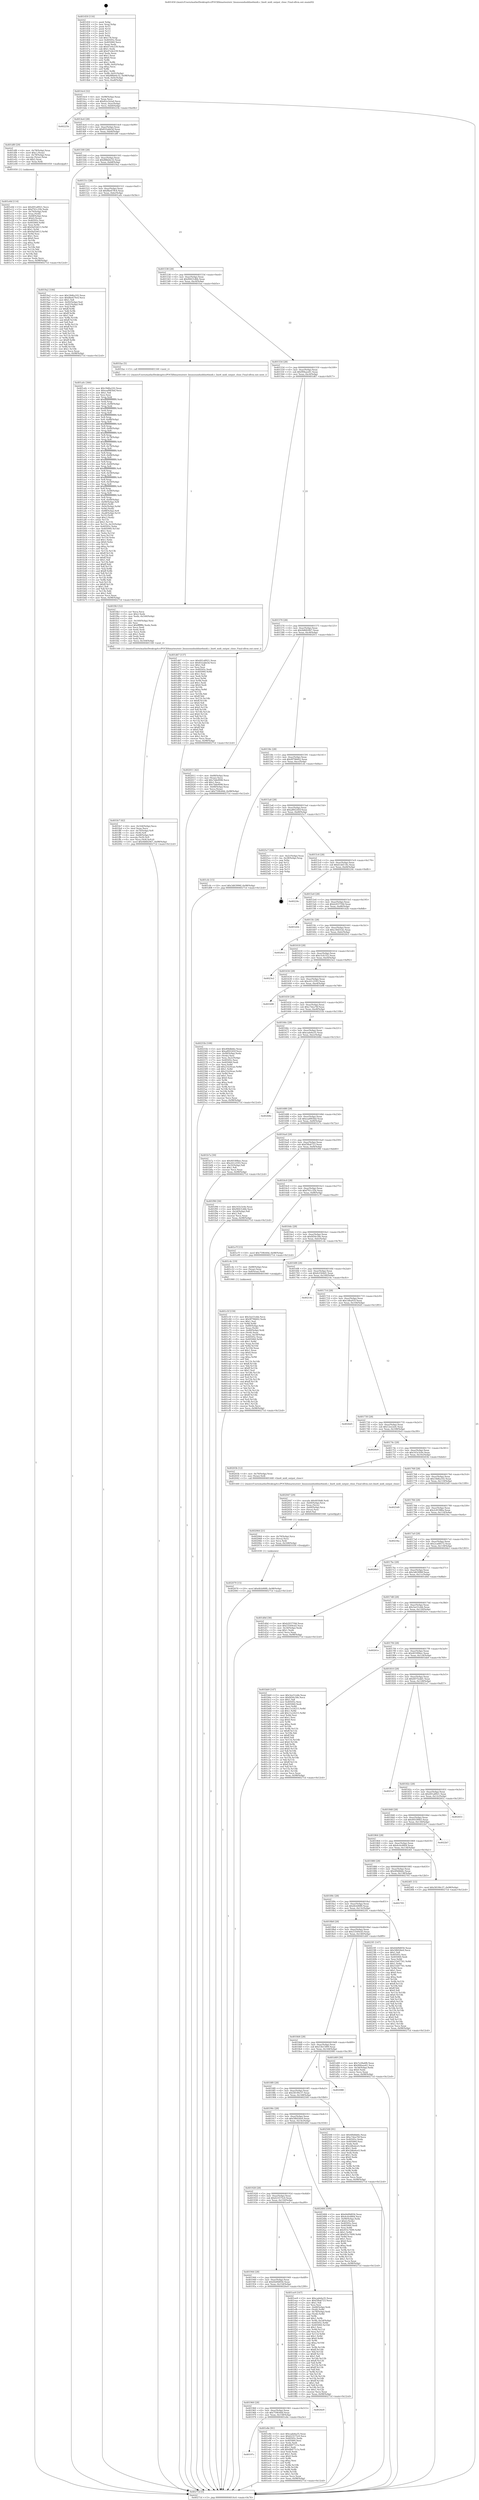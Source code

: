 digraph "0x401450" {
  label = "0x401450 (/mnt/c/Users/mathe/Desktop/tcc/POCII/binaries/extr_linuxsoundusbline6midi.c_line6_midi_output_close_Final-ollvm.out::main(0))"
  labelloc = "t"
  node[shape=record]

  Entry [label="",width=0.3,height=0.3,shape=circle,fillcolor=black,style=filled]
  "0x4014c4" [label="{
     0x4014c4 [32]\l
     | [instrs]\l
     &nbsp;&nbsp;0x4014c4 \<+6\>: mov -0x98(%rbp),%eax\l
     &nbsp;&nbsp;0x4014ca \<+2\>: mov %eax,%ecx\l
     &nbsp;&nbsp;0x4014cc \<+6\>: sub $0x82a1b2a0,%ecx\l
     &nbsp;&nbsp;0x4014d2 \<+6\>: mov %eax,-0xac(%rbp)\l
     &nbsp;&nbsp;0x4014d8 \<+6\>: mov %ecx,-0xb0(%rbp)\l
     &nbsp;&nbsp;0x4014de \<+6\>: je 000000000040225b \<main+0xe0b\>\l
  }"]
  "0x40225b" [label="{
     0x40225b\l
  }", style=dashed]
  "0x4014e4" [label="{
     0x4014e4 [28]\l
     | [instrs]\l
     &nbsp;&nbsp;0x4014e4 \<+5\>: jmp 00000000004014e9 \<main+0x99\>\l
     &nbsp;&nbsp;0x4014e9 \<+6\>: mov -0xac(%rbp),%eax\l
     &nbsp;&nbsp;0x4014ef \<+5\>: sub $0x832abb3d,%eax\l
     &nbsp;&nbsp;0x4014f4 \<+6\>: mov %eax,-0xb4(%rbp)\l
     &nbsp;&nbsp;0x4014fa \<+6\>: je 0000000000401df0 \<main+0x9a0\>\l
  }"]
  Exit [label="",width=0.3,height=0.3,shape=circle,fillcolor=black,style=filled,peripheries=2]
  "0x401df0" [label="{
     0x401df0 [29]\l
     | [instrs]\l
     &nbsp;&nbsp;0x401df0 \<+4\>: mov -0x78(%rbp),%rax\l
     &nbsp;&nbsp;0x401df4 \<+6\>: movl $0x1,(%rax)\l
     &nbsp;&nbsp;0x401dfa \<+4\>: mov -0x78(%rbp),%rax\l
     &nbsp;&nbsp;0x401dfe \<+3\>: movslq (%rax),%rax\l
     &nbsp;&nbsp;0x401e01 \<+4\>: shl $0x2,%rax\l
     &nbsp;&nbsp;0x401e05 \<+3\>: mov %rax,%rdi\l
     &nbsp;&nbsp;0x401e08 \<+5\>: call 0000000000401050 \<malloc@plt\>\l
     | [calls]\l
     &nbsp;&nbsp;0x401050 \{1\} (unknown)\l
  }"]
  "0x401500" [label="{
     0x401500 [28]\l
     | [instrs]\l
     &nbsp;&nbsp;0x401500 \<+5\>: jmp 0000000000401505 \<main+0xb5\>\l
     &nbsp;&nbsp;0x401505 \<+6\>: mov -0xac(%rbp),%eax\l
     &nbsp;&nbsp;0x40150b \<+5\>: sub $0x88bb4c32,%eax\l
     &nbsp;&nbsp;0x401510 \<+6\>: mov %eax,-0xb8(%rbp)\l
     &nbsp;&nbsp;0x401516 \<+6\>: je 00000000004019a2 \<main+0x552\>\l
  }"]
  "0x402079" [label="{
     0x402079 [15]\l
     | [instrs]\l
     &nbsp;&nbsp;0x402079 \<+10\>: movl $0x4fcb90f0,-0x98(%rbp)\l
     &nbsp;&nbsp;0x402083 \<+5\>: jmp 000000000040271d \<main+0x12cd\>\l
  }"]
  "0x4019a2" [label="{
     0x4019a2 [106]\l
     | [instrs]\l
     &nbsp;&nbsp;0x4019a2 \<+5\>: mov $0x18d6a102,%eax\l
     &nbsp;&nbsp;0x4019a7 \<+5\>: mov $0x8be679c4,%ecx\l
     &nbsp;&nbsp;0x4019ac \<+2\>: mov $0x1,%dl\l
     &nbsp;&nbsp;0x4019ae \<+7\>: mov -0x92(%rbp),%sil\l
     &nbsp;&nbsp;0x4019b5 \<+7\>: mov -0x91(%rbp),%dil\l
     &nbsp;&nbsp;0x4019bc \<+3\>: mov %sil,%r8b\l
     &nbsp;&nbsp;0x4019bf \<+4\>: xor $0xff,%r8b\l
     &nbsp;&nbsp;0x4019c3 \<+3\>: mov %dil,%r9b\l
     &nbsp;&nbsp;0x4019c6 \<+4\>: xor $0xff,%r9b\l
     &nbsp;&nbsp;0x4019ca \<+3\>: xor $0x1,%dl\l
     &nbsp;&nbsp;0x4019cd \<+3\>: mov %r8b,%r10b\l
     &nbsp;&nbsp;0x4019d0 \<+4\>: and $0xff,%r10b\l
     &nbsp;&nbsp;0x4019d4 \<+3\>: and %dl,%sil\l
     &nbsp;&nbsp;0x4019d7 \<+3\>: mov %r9b,%r11b\l
     &nbsp;&nbsp;0x4019da \<+4\>: and $0xff,%r11b\l
     &nbsp;&nbsp;0x4019de \<+3\>: and %dl,%dil\l
     &nbsp;&nbsp;0x4019e1 \<+3\>: or %sil,%r10b\l
     &nbsp;&nbsp;0x4019e4 \<+3\>: or %dil,%r11b\l
     &nbsp;&nbsp;0x4019e7 \<+3\>: xor %r11b,%r10b\l
     &nbsp;&nbsp;0x4019ea \<+3\>: or %r9b,%r8b\l
     &nbsp;&nbsp;0x4019ed \<+4\>: xor $0xff,%r8b\l
     &nbsp;&nbsp;0x4019f1 \<+3\>: or $0x1,%dl\l
     &nbsp;&nbsp;0x4019f4 \<+3\>: and %dl,%r8b\l
     &nbsp;&nbsp;0x4019f7 \<+3\>: or %r8b,%r10b\l
     &nbsp;&nbsp;0x4019fa \<+4\>: test $0x1,%r10b\l
     &nbsp;&nbsp;0x4019fe \<+3\>: cmovne %ecx,%eax\l
     &nbsp;&nbsp;0x401a01 \<+6\>: mov %eax,-0x98(%rbp)\l
     &nbsp;&nbsp;0x401a07 \<+5\>: jmp 000000000040271d \<main+0x12cd\>\l
  }"]
  "0x40151c" [label="{
     0x40151c [28]\l
     | [instrs]\l
     &nbsp;&nbsp;0x40151c \<+5\>: jmp 0000000000401521 \<main+0xd1\>\l
     &nbsp;&nbsp;0x401521 \<+6\>: mov -0xac(%rbp),%eax\l
     &nbsp;&nbsp;0x401527 \<+5\>: sub $0x8be679c4,%eax\l
     &nbsp;&nbsp;0x40152c \<+6\>: mov %eax,-0xbc(%rbp)\l
     &nbsp;&nbsp;0x401532 \<+6\>: je 0000000000401a0c \<main+0x5bc\>\l
  }"]
  "0x40271d" [label="{
     0x40271d [5]\l
     | [instrs]\l
     &nbsp;&nbsp;0x40271d \<+5\>: jmp 00000000004014c4 \<main+0x74\>\l
  }"]
  "0x401450" [label="{
     0x401450 [116]\l
     | [instrs]\l
     &nbsp;&nbsp;0x401450 \<+1\>: push %rbp\l
     &nbsp;&nbsp;0x401451 \<+3\>: mov %rsp,%rbp\l
     &nbsp;&nbsp;0x401454 \<+2\>: push %r15\l
     &nbsp;&nbsp;0x401456 \<+2\>: push %r14\l
     &nbsp;&nbsp;0x401458 \<+2\>: push %r13\l
     &nbsp;&nbsp;0x40145a \<+2\>: push %r12\l
     &nbsp;&nbsp;0x40145c \<+1\>: push %rbx\l
     &nbsp;&nbsp;0x40145d \<+7\>: sub $0x178,%rsp\l
     &nbsp;&nbsp;0x401464 \<+7\>: mov 0x40505c,%eax\l
     &nbsp;&nbsp;0x40146b \<+7\>: mov 0x405060,%ecx\l
     &nbsp;&nbsp;0x401472 \<+2\>: mov %eax,%edx\l
     &nbsp;&nbsp;0x401474 \<+6\>: sub $0x47e4e239,%edx\l
     &nbsp;&nbsp;0x40147a \<+3\>: sub $0x1,%edx\l
     &nbsp;&nbsp;0x40147d \<+6\>: add $0x47e4e239,%edx\l
     &nbsp;&nbsp;0x401483 \<+3\>: imul %edx,%eax\l
     &nbsp;&nbsp;0x401486 \<+3\>: and $0x1,%eax\l
     &nbsp;&nbsp;0x401489 \<+3\>: cmp $0x0,%eax\l
     &nbsp;&nbsp;0x40148c \<+4\>: sete %r8b\l
     &nbsp;&nbsp;0x401490 \<+4\>: and $0x1,%r8b\l
     &nbsp;&nbsp;0x401494 \<+7\>: mov %r8b,-0x92(%rbp)\l
     &nbsp;&nbsp;0x40149b \<+3\>: cmp $0xa,%ecx\l
     &nbsp;&nbsp;0x40149e \<+4\>: setl %r8b\l
     &nbsp;&nbsp;0x4014a2 \<+4\>: and $0x1,%r8b\l
     &nbsp;&nbsp;0x4014a6 \<+7\>: mov %r8b,-0x91(%rbp)\l
     &nbsp;&nbsp;0x4014ad \<+10\>: movl $0x88bb4c32,-0x98(%rbp)\l
     &nbsp;&nbsp;0x4014b7 \<+6\>: mov %edi,-0x9c(%rbp)\l
     &nbsp;&nbsp;0x4014bd \<+7\>: mov %rsi,-0xa8(%rbp)\l
  }"]
  "0x402064" [label="{
     0x402064 [21]\l
     | [instrs]\l
     &nbsp;&nbsp;0x402064 \<+4\>: mov -0x70(%rbp),%rcx\l
     &nbsp;&nbsp;0x402068 \<+3\>: mov (%rcx),%rcx\l
     &nbsp;&nbsp;0x40206b \<+3\>: mov %rcx,%rdi\l
     &nbsp;&nbsp;0x40206e \<+6\>: mov %eax,-0x168(%rbp)\l
     &nbsp;&nbsp;0x402074 \<+5\>: call 0000000000401030 \<free@plt\>\l
     | [calls]\l
     &nbsp;&nbsp;0x401030 \{1\} (unknown)\l
  }"]
  "0x401a0c" [label="{
     0x401a0c [366]\l
     | [instrs]\l
     &nbsp;&nbsp;0x401a0c \<+5\>: mov $0x18d6a102,%eax\l
     &nbsp;&nbsp;0x401a11 \<+5\>: mov $0xead903bd,%ecx\l
     &nbsp;&nbsp;0x401a16 \<+2\>: mov $0x1,%dl\l
     &nbsp;&nbsp;0x401a18 \<+2\>: xor %esi,%esi\l
     &nbsp;&nbsp;0x401a1a \<+3\>: mov %rsp,%rdi\l
     &nbsp;&nbsp;0x401a1d \<+4\>: add $0xfffffffffffffff0,%rdi\l
     &nbsp;&nbsp;0x401a21 \<+3\>: mov %rdi,%rsp\l
     &nbsp;&nbsp;0x401a24 \<+7\>: mov %rdi,-0x90(%rbp)\l
     &nbsp;&nbsp;0x401a2b \<+3\>: mov %rsp,%rdi\l
     &nbsp;&nbsp;0x401a2e \<+4\>: add $0xfffffffffffffff0,%rdi\l
     &nbsp;&nbsp;0x401a32 \<+3\>: mov %rdi,%rsp\l
     &nbsp;&nbsp;0x401a35 \<+3\>: mov %rsp,%r8\l
     &nbsp;&nbsp;0x401a38 \<+4\>: add $0xfffffffffffffff0,%r8\l
     &nbsp;&nbsp;0x401a3c \<+3\>: mov %r8,%rsp\l
     &nbsp;&nbsp;0x401a3f \<+7\>: mov %r8,-0x88(%rbp)\l
     &nbsp;&nbsp;0x401a46 \<+3\>: mov %rsp,%r8\l
     &nbsp;&nbsp;0x401a49 \<+4\>: add $0xfffffffffffffff0,%r8\l
     &nbsp;&nbsp;0x401a4d \<+3\>: mov %r8,%rsp\l
     &nbsp;&nbsp;0x401a50 \<+4\>: mov %r8,-0x80(%rbp)\l
     &nbsp;&nbsp;0x401a54 \<+3\>: mov %rsp,%r8\l
     &nbsp;&nbsp;0x401a57 \<+4\>: add $0xfffffffffffffff0,%r8\l
     &nbsp;&nbsp;0x401a5b \<+3\>: mov %r8,%rsp\l
     &nbsp;&nbsp;0x401a5e \<+4\>: mov %r8,-0x78(%rbp)\l
     &nbsp;&nbsp;0x401a62 \<+3\>: mov %rsp,%r8\l
     &nbsp;&nbsp;0x401a65 \<+4\>: add $0xfffffffffffffff0,%r8\l
     &nbsp;&nbsp;0x401a69 \<+3\>: mov %r8,%rsp\l
     &nbsp;&nbsp;0x401a6c \<+4\>: mov %r8,-0x70(%rbp)\l
     &nbsp;&nbsp;0x401a70 \<+3\>: mov %rsp,%r8\l
     &nbsp;&nbsp;0x401a73 \<+4\>: add $0xfffffffffffffff0,%r8\l
     &nbsp;&nbsp;0x401a77 \<+3\>: mov %r8,%rsp\l
     &nbsp;&nbsp;0x401a7a \<+4\>: mov %r8,-0x68(%rbp)\l
     &nbsp;&nbsp;0x401a7e \<+3\>: mov %rsp,%r8\l
     &nbsp;&nbsp;0x401a81 \<+4\>: add $0xfffffffffffffff0,%r8\l
     &nbsp;&nbsp;0x401a85 \<+3\>: mov %r8,%rsp\l
     &nbsp;&nbsp;0x401a88 \<+4\>: mov %r8,-0x60(%rbp)\l
     &nbsp;&nbsp;0x401a8c \<+3\>: mov %rsp,%r8\l
     &nbsp;&nbsp;0x401a8f \<+4\>: add $0xfffffffffffffff0,%r8\l
     &nbsp;&nbsp;0x401a93 \<+3\>: mov %r8,%rsp\l
     &nbsp;&nbsp;0x401a96 \<+4\>: mov %r8,-0x58(%rbp)\l
     &nbsp;&nbsp;0x401a9a \<+3\>: mov %rsp,%r8\l
     &nbsp;&nbsp;0x401a9d \<+4\>: add $0xfffffffffffffff0,%r8\l
     &nbsp;&nbsp;0x401aa1 \<+3\>: mov %r8,%rsp\l
     &nbsp;&nbsp;0x401aa4 \<+4\>: mov %r8,-0x50(%rbp)\l
     &nbsp;&nbsp;0x401aa8 \<+3\>: mov %rsp,%r8\l
     &nbsp;&nbsp;0x401aab \<+4\>: add $0xfffffffffffffff0,%r8\l
     &nbsp;&nbsp;0x401aaf \<+3\>: mov %r8,%rsp\l
     &nbsp;&nbsp;0x401ab2 \<+4\>: mov %r8,-0x48(%rbp)\l
     &nbsp;&nbsp;0x401ab6 \<+3\>: mov %rsp,%r8\l
     &nbsp;&nbsp;0x401ab9 \<+4\>: add $0xfffffffffffffff0,%r8\l
     &nbsp;&nbsp;0x401abd \<+3\>: mov %r8,%rsp\l
     &nbsp;&nbsp;0x401ac0 \<+4\>: mov %r8,-0x40(%rbp)\l
     &nbsp;&nbsp;0x401ac4 \<+7\>: mov -0x90(%rbp),%r8\l
     &nbsp;&nbsp;0x401acb \<+7\>: movl $0x0,(%r8)\l
     &nbsp;&nbsp;0x401ad2 \<+7\>: mov -0x9c(%rbp),%r9d\l
     &nbsp;&nbsp;0x401ad9 \<+3\>: mov %r9d,(%rdi)\l
     &nbsp;&nbsp;0x401adc \<+7\>: mov -0x88(%rbp),%r8\l
     &nbsp;&nbsp;0x401ae3 \<+7\>: mov -0xa8(%rbp),%r10\l
     &nbsp;&nbsp;0x401aea \<+3\>: mov %r10,(%r8)\l
     &nbsp;&nbsp;0x401aed \<+3\>: cmpl $0x2,(%rdi)\l
     &nbsp;&nbsp;0x401af0 \<+4\>: setne %r11b\l
     &nbsp;&nbsp;0x401af4 \<+4\>: and $0x1,%r11b\l
     &nbsp;&nbsp;0x401af8 \<+4\>: mov %r11b,-0x35(%rbp)\l
     &nbsp;&nbsp;0x401afc \<+7\>: mov 0x40505c,%ebx\l
     &nbsp;&nbsp;0x401b03 \<+8\>: mov 0x405060,%r14d\l
     &nbsp;&nbsp;0x401b0b \<+3\>: sub $0x1,%esi\l
     &nbsp;&nbsp;0x401b0e \<+3\>: mov %ebx,%r15d\l
     &nbsp;&nbsp;0x401b11 \<+3\>: add %esi,%r15d\l
     &nbsp;&nbsp;0x401b14 \<+4\>: imul %r15d,%ebx\l
     &nbsp;&nbsp;0x401b18 \<+3\>: and $0x1,%ebx\l
     &nbsp;&nbsp;0x401b1b \<+3\>: cmp $0x0,%ebx\l
     &nbsp;&nbsp;0x401b1e \<+4\>: sete %r11b\l
     &nbsp;&nbsp;0x401b22 \<+4\>: cmp $0xa,%r14d\l
     &nbsp;&nbsp;0x401b26 \<+4\>: setl %r12b\l
     &nbsp;&nbsp;0x401b2a \<+3\>: mov %r11b,%r13b\l
     &nbsp;&nbsp;0x401b2d \<+4\>: xor $0xff,%r13b\l
     &nbsp;&nbsp;0x401b31 \<+3\>: mov %r12b,%sil\l
     &nbsp;&nbsp;0x401b34 \<+4\>: xor $0xff,%sil\l
     &nbsp;&nbsp;0x401b38 \<+3\>: xor $0x1,%dl\l
     &nbsp;&nbsp;0x401b3b \<+3\>: mov %r13b,%dil\l
     &nbsp;&nbsp;0x401b3e \<+4\>: and $0xff,%dil\l
     &nbsp;&nbsp;0x401b42 \<+3\>: and %dl,%r11b\l
     &nbsp;&nbsp;0x401b45 \<+3\>: mov %sil,%r8b\l
     &nbsp;&nbsp;0x401b48 \<+4\>: and $0xff,%r8b\l
     &nbsp;&nbsp;0x401b4c \<+3\>: and %dl,%r12b\l
     &nbsp;&nbsp;0x401b4f \<+3\>: or %r11b,%dil\l
     &nbsp;&nbsp;0x401b52 \<+3\>: or %r12b,%r8b\l
     &nbsp;&nbsp;0x401b55 \<+3\>: xor %r8b,%dil\l
     &nbsp;&nbsp;0x401b58 \<+3\>: or %sil,%r13b\l
     &nbsp;&nbsp;0x401b5b \<+4\>: xor $0xff,%r13b\l
     &nbsp;&nbsp;0x401b5f \<+3\>: or $0x1,%dl\l
     &nbsp;&nbsp;0x401b62 \<+3\>: and %dl,%r13b\l
     &nbsp;&nbsp;0x401b65 \<+3\>: or %r13b,%dil\l
     &nbsp;&nbsp;0x401b68 \<+4\>: test $0x1,%dil\l
     &nbsp;&nbsp;0x401b6c \<+3\>: cmovne %ecx,%eax\l
     &nbsp;&nbsp;0x401b6f \<+6\>: mov %eax,-0x98(%rbp)\l
     &nbsp;&nbsp;0x401b75 \<+5\>: jmp 000000000040271d \<main+0x12cd\>\l
  }"]
  "0x401538" [label="{
     0x401538 [28]\l
     | [instrs]\l
     &nbsp;&nbsp;0x401538 \<+5\>: jmp 000000000040153d \<main+0xed\>\l
     &nbsp;&nbsp;0x40153d \<+6\>: mov -0xac(%rbp),%eax\l
     &nbsp;&nbsp;0x401543 \<+5\>: sub $0x90431d6b,%eax\l
     &nbsp;&nbsp;0x401548 \<+6\>: mov %eax,-0xc0(%rbp)\l
     &nbsp;&nbsp;0x40154e \<+6\>: je 0000000000401fae \<main+0xb5e\>\l
  }"]
  "0x402047" [label="{
     0x402047 [29]\l
     | [instrs]\l
     &nbsp;&nbsp;0x402047 \<+10\>: movabs $0x4030d6,%rdi\l
     &nbsp;&nbsp;0x402051 \<+4\>: mov -0x60(%rbp),%rcx\l
     &nbsp;&nbsp;0x402055 \<+2\>: mov %eax,(%rcx)\l
     &nbsp;&nbsp;0x402057 \<+4\>: mov -0x60(%rbp),%rcx\l
     &nbsp;&nbsp;0x40205b \<+2\>: mov (%rcx),%esi\l
     &nbsp;&nbsp;0x40205d \<+2\>: mov $0x0,%al\l
     &nbsp;&nbsp;0x40205f \<+5\>: call 0000000000401040 \<printf@plt\>\l
     | [calls]\l
     &nbsp;&nbsp;0x401040 \{1\} (unknown)\l
  }"]
  "0x401fe7" [label="{
     0x401fe7 [42]\l
     | [instrs]\l
     &nbsp;&nbsp;0x401fe7 \<+6\>: mov -0x164(%rbp),%ecx\l
     &nbsp;&nbsp;0x401fed \<+3\>: imul %eax,%ecx\l
     &nbsp;&nbsp;0x401ff0 \<+4\>: mov -0x70(%rbp),%r8\l
     &nbsp;&nbsp;0x401ff4 \<+3\>: mov (%r8),%r8\l
     &nbsp;&nbsp;0x401ff7 \<+4\>: mov -0x68(%rbp),%r9\l
     &nbsp;&nbsp;0x401ffb \<+3\>: movslq (%r9),%r9\l
     &nbsp;&nbsp;0x401ffe \<+4\>: mov %ecx,(%r8,%r9,4)\l
     &nbsp;&nbsp;0x402002 \<+10\>: movl $0x9d682067,-0x98(%rbp)\l
     &nbsp;&nbsp;0x40200c \<+5\>: jmp 000000000040271d \<main+0x12cd\>\l
  }"]
  "0x401fae" [label="{
     0x401fae [5]\l
     | [instrs]\l
     &nbsp;&nbsp;0x401fae \<+5\>: call 0000000000401160 \<next_i\>\l
     | [calls]\l
     &nbsp;&nbsp;0x401160 \{1\} (/mnt/c/Users/mathe/Desktop/tcc/POCII/binaries/extr_linuxsoundusbline6midi.c_line6_midi_output_close_Final-ollvm.out::next_i)\l
  }"]
  "0x401554" [label="{
     0x401554 [28]\l
     | [instrs]\l
     &nbsp;&nbsp;0x401554 \<+5\>: jmp 0000000000401559 \<main+0x109\>\l
     &nbsp;&nbsp;0x401559 \<+6\>: mov -0xac(%rbp),%eax\l
     &nbsp;&nbsp;0x40155f \<+5\>: sub $0x994aee61,%eax\l
     &nbsp;&nbsp;0x401564 \<+6\>: mov %eax,-0xc4(%rbp)\l
     &nbsp;&nbsp;0x40156a \<+6\>: je 0000000000401d67 \<main+0x917\>\l
  }"]
  "0x401fb3" [label="{
     0x401fb3 [52]\l
     | [instrs]\l
     &nbsp;&nbsp;0x401fb3 \<+2\>: xor %ecx,%ecx\l
     &nbsp;&nbsp;0x401fb5 \<+5\>: mov $0x2,%edx\l
     &nbsp;&nbsp;0x401fba \<+6\>: mov %edx,-0x160(%rbp)\l
     &nbsp;&nbsp;0x401fc0 \<+1\>: cltd\l
     &nbsp;&nbsp;0x401fc1 \<+6\>: mov -0x160(%rbp),%esi\l
     &nbsp;&nbsp;0x401fc7 \<+2\>: idiv %esi\l
     &nbsp;&nbsp;0x401fc9 \<+6\>: imul $0xfffffffe,%edx,%edx\l
     &nbsp;&nbsp;0x401fcf \<+2\>: mov %ecx,%edi\l
     &nbsp;&nbsp;0x401fd1 \<+2\>: sub %edx,%edi\l
     &nbsp;&nbsp;0x401fd3 \<+2\>: mov %ecx,%edx\l
     &nbsp;&nbsp;0x401fd5 \<+3\>: sub $0x1,%edx\l
     &nbsp;&nbsp;0x401fd8 \<+2\>: add %edx,%edi\l
     &nbsp;&nbsp;0x401fda \<+2\>: sub %edi,%ecx\l
     &nbsp;&nbsp;0x401fdc \<+6\>: mov %ecx,-0x164(%rbp)\l
     &nbsp;&nbsp;0x401fe2 \<+5\>: call 0000000000401160 \<next_i\>\l
     | [calls]\l
     &nbsp;&nbsp;0x401160 \{1\} (/mnt/c/Users/mathe/Desktop/tcc/POCII/binaries/extr_linuxsoundusbline6midi.c_line6_midi_output_close_Final-ollvm.out::next_i)\l
  }"]
  "0x401d67" [label="{
     0x401d67 [137]\l
     | [instrs]\l
     &nbsp;&nbsp;0x401d67 \<+5\>: mov $0x491a8921,%eax\l
     &nbsp;&nbsp;0x401d6c \<+5\>: mov $0x832abb3d,%ecx\l
     &nbsp;&nbsp;0x401d71 \<+2\>: mov $0x1,%dl\l
     &nbsp;&nbsp;0x401d73 \<+2\>: xor %esi,%esi\l
     &nbsp;&nbsp;0x401d75 \<+7\>: mov 0x40505c,%edi\l
     &nbsp;&nbsp;0x401d7c \<+8\>: mov 0x405060,%r8d\l
     &nbsp;&nbsp;0x401d84 \<+3\>: sub $0x1,%esi\l
     &nbsp;&nbsp;0x401d87 \<+3\>: mov %edi,%r9d\l
     &nbsp;&nbsp;0x401d8a \<+3\>: add %esi,%r9d\l
     &nbsp;&nbsp;0x401d8d \<+4\>: imul %r9d,%edi\l
     &nbsp;&nbsp;0x401d91 \<+3\>: and $0x1,%edi\l
     &nbsp;&nbsp;0x401d94 \<+3\>: cmp $0x0,%edi\l
     &nbsp;&nbsp;0x401d97 \<+4\>: sete %r10b\l
     &nbsp;&nbsp;0x401d9b \<+4\>: cmp $0xa,%r8d\l
     &nbsp;&nbsp;0x401d9f \<+4\>: setl %r11b\l
     &nbsp;&nbsp;0x401da3 \<+3\>: mov %r10b,%bl\l
     &nbsp;&nbsp;0x401da6 \<+3\>: xor $0xff,%bl\l
     &nbsp;&nbsp;0x401da9 \<+3\>: mov %r11b,%r14b\l
     &nbsp;&nbsp;0x401dac \<+4\>: xor $0xff,%r14b\l
     &nbsp;&nbsp;0x401db0 \<+3\>: xor $0x0,%dl\l
     &nbsp;&nbsp;0x401db3 \<+3\>: mov %bl,%r15b\l
     &nbsp;&nbsp;0x401db6 \<+4\>: and $0x0,%r15b\l
     &nbsp;&nbsp;0x401dba \<+3\>: and %dl,%r10b\l
     &nbsp;&nbsp;0x401dbd \<+3\>: mov %r14b,%r12b\l
     &nbsp;&nbsp;0x401dc0 \<+4\>: and $0x0,%r12b\l
     &nbsp;&nbsp;0x401dc4 \<+3\>: and %dl,%r11b\l
     &nbsp;&nbsp;0x401dc7 \<+3\>: or %r10b,%r15b\l
     &nbsp;&nbsp;0x401dca \<+3\>: or %r11b,%r12b\l
     &nbsp;&nbsp;0x401dcd \<+3\>: xor %r12b,%r15b\l
     &nbsp;&nbsp;0x401dd0 \<+3\>: or %r14b,%bl\l
     &nbsp;&nbsp;0x401dd3 \<+3\>: xor $0xff,%bl\l
     &nbsp;&nbsp;0x401dd6 \<+3\>: or $0x0,%dl\l
     &nbsp;&nbsp;0x401dd9 \<+2\>: and %dl,%bl\l
     &nbsp;&nbsp;0x401ddb \<+3\>: or %bl,%r15b\l
     &nbsp;&nbsp;0x401dde \<+4\>: test $0x1,%r15b\l
     &nbsp;&nbsp;0x401de2 \<+3\>: cmovne %ecx,%eax\l
     &nbsp;&nbsp;0x401de5 \<+6\>: mov %eax,-0x98(%rbp)\l
     &nbsp;&nbsp;0x401deb \<+5\>: jmp 000000000040271d \<main+0x12cd\>\l
  }"]
  "0x401570" [label="{
     0x401570 [28]\l
     | [instrs]\l
     &nbsp;&nbsp;0x401570 \<+5\>: jmp 0000000000401575 \<main+0x125\>\l
     &nbsp;&nbsp;0x401575 \<+6\>: mov -0xac(%rbp),%eax\l
     &nbsp;&nbsp;0x40157b \<+5\>: sub $0x9d682067,%eax\l
     &nbsp;&nbsp;0x401580 \<+6\>: mov %eax,-0xc8(%rbp)\l
     &nbsp;&nbsp;0x401586 \<+6\>: je 0000000000402011 \<main+0xbc1\>\l
  }"]
  "0x40197c" [label="{
     0x40197c\l
  }", style=dashed]
  "0x402011" [label="{
     0x402011 [42]\l
     | [instrs]\l
     &nbsp;&nbsp;0x402011 \<+4\>: mov -0x68(%rbp),%rax\l
     &nbsp;&nbsp;0x402015 \<+2\>: mov (%rax),%ecx\l
     &nbsp;&nbsp;0x402017 \<+6\>: add $0x7ddef098,%ecx\l
     &nbsp;&nbsp;0x40201d \<+3\>: add $0x1,%ecx\l
     &nbsp;&nbsp;0x402020 \<+6\>: sub $0x7ddef098,%ecx\l
     &nbsp;&nbsp;0x402026 \<+4\>: mov -0x68(%rbp),%rax\l
     &nbsp;&nbsp;0x40202a \<+2\>: mov %ecx,(%rax)\l
     &nbsp;&nbsp;0x40202c \<+10\>: movl $0x759fc60d,-0x98(%rbp)\l
     &nbsp;&nbsp;0x402036 \<+5\>: jmp 000000000040271d \<main+0x12cd\>\l
  }"]
  "0x40158c" [label="{
     0x40158c [28]\l
     | [instrs]\l
     &nbsp;&nbsp;0x40158c \<+5\>: jmp 0000000000401591 \<main+0x141\>\l
     &nbsp;&nbsp;0x401591 \<+6\>: mov -0xac(%rbp),%eax\l
     &nbsp;&nbsp;0x401597 \<+5\>: sub $0x9f796602,%eax\l
     &nbsp;&nbsp;0x40159c \<+6\>: mov %eax,-0xcc(%rbp)\l
     &nbsp;&nbsp;0x4015a2 \<+6\>: je 0000000000401cfe \<main+0x8ae\>\l
  }"]
  "0x401e8e" [label="{
     0x401e8e [91]\l
     | [instrs]\l
     &nbsp;&nbsp;0x401e8e \<+5\>: mov $0xcade6a35,%eax\l
     &nbsp;&nbsp;0x401e93 \<+5\>: mov $0x623575c0,%ecx\l
     &nbsp;&nbsp;0x401e98 \<+7\>: mov 0x40505c,%edx\l
     &nbsp;&nbsp;0x401e9f \<+7\>: mov 0x405060,%esi\l
     &nbsp;&nbsp;0x401ea6 \<+2\>: mov %edx,%edi\l
     &nbsp;&nbsp;0x401ea8 \<+6\>: sub $0xdb877c1a,%edi\l
     &nbsp;&nbsp;0x401eae \<+3\>: sub $0x1,%edi\l
     &nbsp;&nbsp;0x401eb1 \<+6\>: add $0xdb877c1a,%edi\l
     &nbsp;&nbsp;0x401eb7 \<+3\>: imul %edi,%edx\l
     &nbsp;&nbsp;0x401eba \<+3\>: and $0x1,%edx\l
     &nbsp;&nbsp;0x401ebd \<+3\>: cmp $0x0,%edx\l
     &nbsp;&nbsp;0x401ec0 \<+4\>: sete %r8b\l
     &nbsp;&nbsp;0x401ec4 \<+3\>: cmp $0xa,%esi\l
     &nbsp;&nbsp;0x401ec7 \<+4\>: setl %r9b\l
     &nbsp;&nbsp;0x401ecb \<+3\>: mov %r8b,%r10b\l
     &nbsp;&nbsp;0x401ece \<+3\>: and %r9b,%r10b\l
     &nbsp;&nbsp;0x401ed1 \<+3\>: xor %r9b,%r8b\l
     &nbsp;&nbsp;0x401ed4 \<+3\>: or %r8b,%r10b\l
     &nbsp;&nbsp;0x401ed7 \<+4\>: test $0x1,%r10b\l
     &nbsp;&nbsp;0x401edb \<+3\>: cmovne %ecx,%eax\l
     &nbsp;&nbsp;0x401ede \<+6\>: mov %eax,-0x98(%rbp)\l
     &nbsp;&nbsp;0x401ee4 \<+5\>: jmp 000000000040271d \<main+0x12cd\>\l
  }"]
  "0x401cfe" [label="{
     0x401cfe [15]\l
     | [instrs]\l
     &nbsp;&nbsp;0x401cfe \<+10\>: movl $0x3d63996f,-0x98(%rbp)\l
     &nbsp;&nbsp;0x401d08 \<+5\>: jmp 000000000040271d \<main+0x12cd\>\l
  }"]
  "0x4015a8" [label="{
     0x4015a8 [28]\l
     | [instrs]\l
     &nbsp;&nbsp;0x4015a8 \<+5\>: jmp 00000000004015ad \<main+0x15d\>\l
     &nbsp;&nbsp;0x4015ad \<+6\>: mov -0xac(%rbp),%eax\l
     &nbsp;&nbsp;0x4015b3 \<+5\>: sub $0xa892245f,%eax\l
     &nbsp;&nbsp;0x4015b8 \<+6\>: mov %eax,-0xd0(%rbp)\l
     &nbsp;&nbsp;0x4015be \<+6\>: je 00000000004025c7 \<main+0x1177\>\l
  }"]
  "0x401960" [label="{
     0x401960 [28]\l
     | [instrs]\l
     &nbsp;&nbsp;0x401960 \<+5\>: jmp 0000000000401965 \<main+0x515\>\l
     &nbsp;&nbsp;0x401965 \<+6\>: mov -0xac(%rbp),%eax\l
     &nbsp;&nbsp;0x40196b \<+5\>: sub $0x759fc60d,%eax\l
     &nbsp;&nbsp;0x401970 \<+6\>: mov %eax,-0x158(%rbp)\l
     &nbsp;&nbsp;0x401976 \<+6\>: je 0000000000401e8e \<main+0xa3e\>\l
  }"]
  "0x4025c7" [label="{
     0x4025c7 [18]\l
     | [instrs]\l
     &nbsp;&nbsp;0x4025c7 \<+3\>: mov -0x2c(%rbp),%eax\l
     &nbsp;&nbsp;0x4025ca \<+4\>: lea -0x28(%rbp),%rsp\l
     &nbsp;&nbsp;0x4025ce \<+1\>: pop %rbx\l
     &nbsp;&nbsp;0x4025cf \<+2\>: pop %r12\l
     &nbsp;&nbsp;0x4025d1 \<+2\>: pop %r13\l
     &nbsp;&nbsp;0x4025d3 \<+2\>: pop %r14\l
     &nbsp;&nbsp;0x4025d5 \<+2\>: pop %r15\l
     &nbsp;&nbsp;0x4025d7 \<+1\>: pop %rbp\l
     &nbsp;&nbsp;0x4025d8 \<+1\>: ret\l
  }"]
  "0x4015c4" [label="{
     0x4015c4 [28]\l
     | [instrs]\l
     &nbsp;&nbsp;0x4015c4 \<+5\>: jmp 00000000004015c9 \<main+0x179\>\l
     &nbsp;&nbsp;0x4015c9 \<+6\>: mov -0xac(%rbp),%eax\l
     &nbsp;&nbsp;0x4015cf \<+5\>: sub $0xb1dd118c,%eax\l
     &nbsp;&nbsp;0x4015d4 \<+6\>: mov %eax,-0xd4(%rbp)\l
     &nbsp;&nbsp;0x4015da \<+6\>: je 000000000040224c \<main+0xdfc\>\l
  }"]
  "0x4026e9" [label="{
     0x4026e9\l
  }", style=dashed]
  "0x40224c" [label="{
     0x40224c\l
  }", style=dashed]
  "0x4015e0" [label="{
     0x4015e0 [28]\l
     | [instrs]\l
     &nbsp;&nbsp;0x4015e0 \<+5\>: jmp 00000000004015e5 \<main+0x195\>\l
     &nbsp;&nbsp;0x4015e5 \<+6\>: mov -0xac(%rbp),%eax\l
     &nbsp;&nbsp;0x4015eb \<+5\>: sub $0xb203759d,%eax\l
     &nbsp;&nbsp;0x4015f0 \<+6\>: mov %eax,-0xd8(%rbp)\l
     &nbsp;&nbsp;0x4015f6 \<+6\>: je 0000000000401d2b \<main+0x8db\>\l
  }"]
  "0x401944" [label="{
     0x401944 [28]\l
     | [instrs]\l
     &nbsp;&nbsp;0x401944 \<+5\>: jmp 0000000000401949 \<main+0x4f9\>\l
     &nbsp;&nbsp;0x401949 \<+6\>: mov -0xac(%rbp),%eax\l
     &nbsp;&nbsp;0x40194f \<+5\>: sub $0x64d9d056,%eax\l
     &nbsp;&nbsp;0x401954 \<+6\>: mov %eax,-0x154(%rbp)\l
     &nbsp;&nbsp;0x40195a \<+6\>: je 00000000004026e9 \<main+0x1299\>\l
  }"]
  "0x401d2b" [label="{
     0x401d2b\l
  }", style=dashed]
  "0x4015fc" [label="{
     0x4015fc [28]\l
     | [instrs]\l
     &nbsp;&nbsp;0x4015fc \<+5\>: jmp 0000000000401601 \<main+0x1b1\>\l
     &nbsp;&nbsp;0x401601 \<+6\>: mov -0xac(%rbp),%eax\l
     &nbsp;&nbsp;0x401607 \<+5\>: sub $0xc30d31dc,%eax\l
     &nbsp;&nbsp;0x40160c \<+6\>: mov %eax,-0xdc(%rbp)\l
     &nbsp;&nbsp;0x401612 \<+6\>: je 00000000004020c5 \<main+0xc75\>\l
  }"]
  "0x401ee9" [label="{
     0x401ee9 [167]\l
     | [instrs]\l
     &nbsp;&nbsp;0x401ee9 \<+5\>: mov $0xcade6a35,%eax\l
     &nbsp;&nbsp;0x401eee \<+5\>: mov $0xf38a6723,%ecx\l
     &nbsp;&nbsp;0x401ef3 \<+2\>: mov $0x1,%dl\l
     &nbsp;&nbsp;0x401ef5 \<+2\>: xor %esi,%esi\l
     &nbsp;&nbsp;0x401ef7 \<+4\>: mov -0x68(%rbp),%rdi\l
     &nbsp;&nbsp;0x401efb \<+3\>: mov (%rdi),%r8d\l
     &nbsp;&nbsp;0x401efe \<+4\>: mov -0x78(%rbp),%rdi\l
     &nbsp;&nbsp;0x401f02 \<+3\>: cmp (%rdi),%r8d\l
     &nbsp;&nbsp;0x401f05 \<+4\>: setl %r9b\l
     &nbsp;&nbsp;0x401f09 \<+4\>: and $0x1,%r9b\l
     &nbsp;&nbsp;0x401f0d \<+4\>: mov %r9b,-0x2d(%rbp)\l
     &nbsp;&nbsp;0x401f11 \<+8\>: mov 0x40505c,%r8d\l
     &nbsp;&nbsp;0x401f19 \<+8\>: mov 0x405060,%r10d\l
     &nbsp;&nbsp;0x401f21 \<+3\>: sub $0x1,%esi\l
     &nbsp;&nbsp;0x401f24 \<+3\>: mov %r8d,%r11d\l
     &nbsp;&nbsp;0x401f27 \<+3\>: add %esi,%r11d\l
     &nbsp;&nbsp;0x401f2a \<+4\>: imul %r11d,%r8d\l
     &nbsp;&nbsp;0x401f2e \<+4\>: and $0x1,%r8d\l
     &nbsp;&nbsp;0x401f32 \<+4\>: cmp $0x0,%r8d\l
     &nbsp;&nbsp;0x401f36 \<+4\>: sete %r9b\l
     &nbsp;&nbsp;0x401f3a \<+4\>: cmp $0xa,%r10d\l
     &nbsp;&nbsp;0x401f3e \<+3\>: setl %bl\l
     &nbsp;&nbsp;0x401f41 \<+3\>: mov %r9b,%r14b\l
     &nbsp;&nbsp;0x401f44 \<+4\>: xor $0xff,%r14b\l
     &nbsp;&nbsp;0x401f48 \<+3\>: mov %bl,%r15b\l
     &nbsp;&nbsp;0x401f4b \<+4\>: xor $0xff,%r15b\l
     &nbsp;&nbsp;0x401f4f \<+3\>: xor $0x1,%dl\l
     &nbsp;&nbsp;0x401f52 \<+3\>: mov %r14b,%r12b\l
     &nbsp;&nbsp;0x401f55 \<+4\>: and $0xff,%r12b\l
     &nbsp;&nbsp;0x401f59 \<+3\>: and %dl,%r9b\l
     &nbsp;&nbsp;0x401f5c \<+3\>: mov %r15b,%r13b\l
     &nbsp;&nbsp;0x401f5f \<+4\>: and $0xff,%r13b\l
     &nbsp;&nbsp;0x401f63 \<+2\>: and %dl,%bl\l
     &nbsp;&nbsp;0x401f65 \<+3\>: or %r9b,%r12b\l
     &nbsp;&nbsp;0x401f68 \<+3\>: or %bl,%r13b\l
     &nbsp;&nbsp;0x401f6b \<+3\>: xor %r13b,%r12b\l
     &nbsp;&nbsp;0x401f6e \<+3\>: or %r15b,%r14b\l
     &nbsp;&nbsp;0x401f71 \<+4\>: xor $0xff,%r14b\l
     &nbsp;&nbsp;0x401f75 \<+3\>: or $0x1,%dl\l
     &nbsp;&nbsp;0x401f78 \<+3\>: and %dl,%r14b\l
     &nbsp;&nbsp;0x401f7b \<+3\>: or %r14b,%r12b\l
     &nbsp;&nbsp;0x401f7e \<+4\>: test $0x1,%r12b\l
     &nbsp;&nbsp;0x401f82 \<+3\>: cmovne %ecx,%eax\l
     &nbsp;&nbsp;0x401f85 \<+6\>: mov %eax,-0x98(%rbp)\l
     &nbsp;&nbsp;0x401f8b \<+5\>: jmp 000000000040271d \<main+0x12cd\>\l
  }"]
  "0x4020c5" [label="{
     0x4020c5\l
  }", style=dashed]
  "0x401618" [label="{
     0x401618 [28]\l
     | [instrs]\l
     &nbsp;&nbsp;0x401618 \<+5\>: jmp 000000000040161d \<main+0x1cd\>\l
     &nbsp;&nbsp;0x40161d \<+6\>: mov -0xac(%rbp),%eax\l
     &nbsp;&nbsp;0x401623 \<+5\>: sub $0xc5cfc322,%eax\l
     &nbsp;&nbsp;0x401628 \<+6\>: mov %eax,-0xe0(%rbp)\l
     &nbsp;&nbsp;0x40162e \<+6\>: je 00000000004023e2 \<main+0xf92\>\l
  }"]
  "0x401928" [label="{
     0x401928 [28]\l
     | [instrs]\l
     &nbsp;&nbsp;0x401928 \<+5\>: jmp 000000000040192d \<main+0x4dd\>\l
     &nbsp;&nbsp;0x40192d \<+6\>: mov -0xac(%rbp),%eax\l
     &nbsp;&nbsp;0x401933 \<+5\>: sub $0x623575c0,%eax\l
     &nbsp;&nbsp;0x401938 \<+6\>: mov %eax,-0x150(%rbp)\l
     &nbsp;&nbsp;0x40193e \<+6\>: je 0000000000401ee9 \<main+0xa99\>\l
  }"]
  "0x4023e2" [label="{
     0x4023e2\l
  }", style=dashed]
  "0x401634" [label="{
     0x401634 [28]\l
     | [instrs]\l
     &nbsp;&nbsp;0x401634 \<+5\>: jmp 0000000000401639 \<main+0x1e9\>\l
     &nbsp;&nbsp;0x401639 \<+6\>: mov -0xac(%rbp),%eax\l
     &nbsp;&nbsp;0x40163f \<+5\>: sub $0xc61c2593,%eax\l
     &nbsp;&nbsp;0x401644 \<+6\>: mov %eax,-0xe4(%rbp)\l
     &nbsp;&nbsp;0x40164a \<+6\>: je 0000000000401b98 \<main+0x748\>\l
  }"]
  "0x402484" [label="{
     0x402484 [109]\l
     | [instrs]\l
     &nbsp;&nbsp;0x402484 \<+5\>: mov $0x64d9d056,%eax\l
     &nbsp;&nbsp;0x402489 \<+5\>: mov $0x4c4c6804,%ecx\l
     &nbsp;&nbsp;0x40248e \<+7\>: mov -0x90(%rbp),%rdx\l
     &nbsp;&nbsp;0x402495 \<+6\>: movl $0x0,(%rdx)\l
     &nbsp;&nbsp;0x40249b \<+7\>: mov 0x40505c,%esi\l
     &nbsp;&nbsp;0x4024a2 \<+7\>: mov 0x405060,%edi\l
     &nbsp;&nbsp;0x4024a9 \<+3\>: mov %esi,%r8d\l
     &nbsp;&nbsp;0x4024ac \<+7\>: sub $0x955c7699,%r8d\l
     &nbsp;&nbsp;0x4024b3 \<+4\>: sub $0x1,%r8d\l
     &nbsp;&nbsp;0x4024b7 \<+7\>: add $0x955c7699,%r8d\l
     &nbsp;&nbsp;0x4024be \<+4\>: imul %r8d,%esi\l
     &nbsp;&nbsp;0x4024c2 \<+3\>: and $0x1,%esi\l
     &nbsp;&nbsp;0x4024c5 \<+3\>: cmp $0x0,%esi\l
     &nbsp;&nbsp;0x4024c8 \<+4\>: sete %r9b\l
     &nbsp;&nbsp;0x4024cc \<+3\>: cmp $0xa,%edi\l
     &nbsp;&nbsp;0x4024cf \<+4\>: setl %r10b\l
     &nbsp;&nbsp;0x4024d3 \<+3\>: mov %r9b,%r11b\l
     &nbsp;&nbsp;0x4024d6 \<+3\>: and %r10b,%r11b\l
     &nbsp;&nbsp;0x4024d9 \<+3\>: xor %r10b,%r9b\l
     &nbsp;&nbsp;0x4024dc \<+3\>: or %r9b,%r11b\l
     &nbsp;&nbsp;0x4024df \<+4\>: test $0x1,%r11b\l
     &nbsp;&nbsp;0x4024e3 \<+3\>: cmovne %ecx,%eax\l
     &nbsp;&nbsp;0x4024e6 \<+6\>: mov %eax,-0x98(%rbp)\l
     &nbsp;&nbsp;0x4024ec \<+5\>: jmp 000000000040271d \<main+0x12cd\>\l
  }"]
  "0x401b98" [label="{
     0x401b98\l
  }", style=dashed]
  "0x401650" [label="{
     0x401650 [28]\l
     | [instrs]\l
     &nbsp;&nbsp;0x401650 \<+5\>: jmp 0000000000401655 \<main+0x205\>\l
     &nbsp;&nbsp;0x401655 \<+6\>: mov -0xac(%rbp),%eax\l
     &nbsp;&nbsp;0x40165b \<+5\>: sub $0xc7dea76f,%eax\l
     &nbsp;&nbsp;0x401660 \<+6\>: mov %eax,-0xe8(%rbp)\l
     &nbsp;&nbsp;0x401666 \<+6\>: je 000000000040255b \<main+0x110b\>\l
  }"]
  "0x40190c" [label="{
     0x40190c [28]\l
     | [instrs]\l
     &nbsp;&nbsp;0x40190c \<+5\>: jmp 0000000000401911 \<main+0x4c1\>\l
     &nbsp;&nbsp;0x401911 \<+6\>: mov -0xac(%rbp),%eax\l
     &nbsp;&nbsp;0x401917 \<+5\>: sub $0x5f6026e0,%eax\l
     &nbsp;&nbsp;0x40191c \<+6\>: mov %eax,-0x14c(%rbp)\l
     &nbsp;&nbsp;0x401922 \<+6\>: je 0000000000402484 \<main+0x1034\>\l
  }"]
  "0x40255b" [label="{
     0x40255b [108]\l
     | [instrs]\l
     &nbsp;&nbsp;0x40255b \<+5\>: mov $0x4f4dbb6c,%eax\l
     &nbsp;&nbsp;0x402560 \<+5\>: mov $0xa892245f,%ecx\l
     &nbsp;&nbsp;0x402565 \<+7\>: mov -0x90(%rbp),%rdx\l
     &nbsp;&nbsp;0x40256c \<+2\>: mov (%rdx),%esi\l
     &nbsp;&nbsp;0x40256e \<+3\>: mov %esi,-0x2c(%rbp)\l
     &nbsp;&nbsp;0x402571 \<+7\>: mov 0x40505c,%esi\l
     &nbsp;&nbsp;0x402578 \<+7\>: mov 0x405060,%edi\l
     &nbsp;&nbsp;0x40257f \<+3\>: mov %esi,%r8d\l
     &nbsp;&nbsp;0x402582 \<+7\>: add $0x21b20cae,%r8d\l
     &nbsp;&nbsp;0x402589 \<+4\>: sub $0x1,%r8d\l
     &nbsp;&nbsp;0x40258d \<+7\>: sub $0x21b20cae,%r8d\l
     &nbsp;&nbsp;0x402594 \<+4\>: imul %r8d,%esi\l
     &nbsp;&nbsp;0x402598 \<+3\>: and $0x1,%esi\l
     &nbsp;&nbsp;0x40259b \<+3\>: cmp $0x0,%esi\l
     &nbsp;&nbsp;0x40259e \<+4\>: sete %r9b\l
     &nbsp;&nbsp;0x4025a2 \<+3\>: cmp $0xa,%edi\l
     &nbsp;&nbsp;0x4025a5 \<+4\>: setl %r10b\l
     &nbsp;&nbsp;0x4025a9 \<+3\>: mov %r9b,%r11b\l
     &nbsp;&nbsp;0x4025ac \<+3\>: and %r10b,%r11b\l
     &nbsp;&nbsp;0x4025af \<+3\>: xor %r10b,%r9b\l
     &nbsp;&nbsp;0x4025b2 \<+3\>: or %r9b,%r11b\l
     &nbsp;&nbsp;0x4025b5 \<+4\>: test $0x1,%r11b\l
     &nbsp;&nbsp;0x4025b9 \<+3\>: cmovne %ecx,%eax\l
     &nbsp;&nbsp;0x4025bc \<+6\>: mov %eax,-0x98(%rbp)\l
     &nbsp;&nbsp;0x4025c2 \<+5\>: jmp 000000000040271d \<main+0x12cd\>\l
  }"]
  "0x40166c" [label="{
     0x40166c [28]\l
     | [instrs]\l
     &nbsp;&nbsp;0x40166c \<+5\>: jmp 0000000000401671 \<main+0x221\>\l
     &nbsp;&nbsp;0x401671 \<+6\>: mov -0xac(%rbp),%eax\l
     &nbsp;&nbsp;0x401677 \<+5\>: sub $0xcade6a35,%eax\l
     &nbsp;&nbsp;0x40167c \<+6\>: mov %eax,-0xec(%rbp)\l
     &nbsp;&nbsp;0x401682 \<+6\>: je 000000000040268e \<main+0x123e\>\l
  }"]
  "0x402500" [label="{
     0x402500 [91]\l
     | [instrs]\l
     &nbsp;&nbsp;0x402500 \<+5\>: mov $0x4f4dbb6c,%eax\l
     &nbsp;&nbsp;0x402505 \<+5\>: mov $0xc7dea76f,%ecx\l
     &nbsp;&nbsp;0x40250a \<+7\>: mov 0x40505c,%edx\l
     &nbsp;&nbsp;0x402511 \<+7\>: mov 0x405060,%esi\l
     &nbsp;&nbsp;0x402518 \<+2\>: mov %edx,%edi\l
     &nbsp;&nbsp;0x40251a \<+6\>: sub $0x2d6abce5,%edi\l
     &nbsp;&nbsp;0x402520 \<+3\>: sub $0x1,%edi\l
     &nbsp;&nbsp;0x402523 \<+6\>: add $0x2d6abce5,%edi\l
     &nbsp;&nbsp;0x402529 \<+3\>: imul %edi,%edx\l
     &nbsp;&nbsp;0x40252c \<+3\>: and $0x1,%edx\l
     &nbsp;&nbsp;0x40252f \<+3\>: cmp $0x0,%edx\l
     &nbsp;&nbsp;0x402532 \<+4\>: sete %r8b\l
     &nbsp;&nbsp;0x402536 \<+3\>: cmp $0xa,%esi\l
     &nbsp;&nbsp;0x402539 \<+4\>: setl %r9b\l
     &nbsp;&nbsp;0x40253d \<+3\>: mov %r8b,%r10b\l
     &nbsp;&nbsp;0x402540 \<+3\>: and %r9b,%r10b\l
     &nbsp;&nbsp;0x402543 \<+3\>: xor %r9b,%r8b\l
     &nbsp;&nbsp;0x402546 \<+3\>: or %r8b,%r10b\l
     &nbsp;&nbsp;0x402549 \<+4\>: test $0x1,%r10b\l
     &nbsp;&nbsp;0x40254d \<+3\>: cmovne %ecx,%eax\l
     &nbsp;&nbsp;0x402550 \<+6\>: mov %eax,-0x98(%rbp)\l
     &nbsp;&nbsp;0x402556 \<+5\>: jmp 000000000040271d \<main+0x12cd\>\l
  }"]
  "0x40268e" [label="{
     0x40268e\l
  }", style=dashed]
  "0x401688" [label="{
     0x401688 [28]\l
     | [instrs]\l
     &nbsp;&nbsp;0x401688 \<+5\>: jmp 000000000040168d \<main+0x23d\>\l
     &nbsp;&nbsp;0x40168d \<+6\>: mov -0xac(%rbp),%eax\l
     &nbsp;&nbsp;0x401693 \<+5\>: sub $0xead903bd,%eax\l
     &nbsp;&nbsp;0x401698 \<+6\>: mov %eax,-0xf0(%rbp)\l
     &nbsp;&nbsp;0x40169e \<+6\>: je 0000000000401b7a \<main+0x72a\>\l
  }"]
  "0x4018f0" [label="{
     0x4018f0 [28]\l
     | [instrs]\l
     &nbsp;&nbsp;0x4018f0 \<+5\>: jmp 00000000004018f5 \<main+0x4a5\>\l
     &nbsp;&nbsp;0x4018f5 \<+6\>: mov -0xac(%rbp),%eax\l
     &nbsp;&nbsp;0x4018fb \<+5\>: sub $0x58190c37,%eax\l
     &nbsp;&nbsp;0x401900 \<+6\>: mov %eax,-0x148(%rbp)\l
     &nbsp;&nbsp;0x401906 \<+6\>: je 0000000000402500 \<main+0x10b0\>\l
  }"]
  "0x401b7a" [label="{
     0x401b7a [30]\l
     | [instrs]\l
     &nbsp;&nbsp;0x401b7a \<+5\>: mov $0x40189bec,%eax\l
     &nbsp;&nbsp;0x401b7f \<+5\>: mov $0xc61c2593,%ecx\l
     &nbsp;&nbsp;0x401b84 \<+3\>: mov -0x35(%rbp),%dl\l
     &nbsp;&nbsp;0x401b87 \<+3\>: test $0x1,%dl\l
     &nbsp;&nbsp;0x401b8a \<+3\>: cmovne %ecx,%eax\l
     &nbsp;&nbsp;0x401b8d \<+6\>: mov %eax,-0x98(%rbp)\l
     &nbsp;&nbsp;0x401b93 \<+5\>: jmp 000000000040271d \<main+0x12cd\>\l
  }"]
  "0x4016a4" [label="{
     0x4016a4 [28]\l
     | [instrs]\l
     &nbsp;&nbsp;0x4016a4 \<+5\>: jmp 00000000004016a9 \<main+0x259\>\l
     &nbsp;&nbsp;0x4016a9 \<+6\>: mov -0xac(%rbp),%eax\l
     &nbsp;&nbsp;0x4016af \<+5\>: sub $0xf38a6723,%eax\l
     &nbsp;&nbsp;0x4016b4 \<+6\>: mov %eax,-0xf4(%rbp)\l
     &nbsp;&nbsp;0x4016ba \<+6\>: je 0000000000401f90 \<main+0xb40\>\l
  }"]
  "0x402088" [label="{
     0x402088\l
  }", style=dashed]
  "0x401f90" [label="{
     0x401f90 [30]\l
     | [instrs]\l
     &nbsp;&nbsp;0x401f90 \<+5\>: mov $0x163c3c0e,%eax\l
     &nbsp;&nbsp;0x401f95 \<+5\>: mov $0x90431d6b,%ecx\l
     &nbsp;&nbsp;0x401f9a \<+3\>: mov -0x2d(%rbp),%dl\l
     &nbsp;&nbsp;0x401f9d \<+3\>: test $0x1,%dl\l
     &nbsp;&nbsp;0x401fa0 \<+3\>: cmovne %ecx,%eax\l
     &nbsp;&nbsp;0x401fa3 \<+6\>: mov %eax,-0x98(%rbp)\l
     &nbsp;&nbsp;0x401fa9 \<+5\>: jmp 000000000040271d \<main+0x12cd\>\l
  }"]
  "0x4016c0" [label="{
     0x4016c0 [28]\l
     | [instrs]\l
     &nbsp;&nbsp;0x4016c0 \<+5\>: jmp 00000000004016c5 \<main+0x275\>\l
     &nbsp;&nbsp;0x4016c5 \<+6\>: mov -0xac(%rbp),%eax\l
     &nbsp;&nbsp;0x4016cb \<+5\>: sub $0xf761c35b,%eax\l
     &nbsp;&nbsp;0x4016d0 \<+6\>: mov %eax,-0xf8(%rbp)\l
     &nbsp;&nbsp;0x4016d6 \<+6\>: je 0000000000401e7f \<main+0xa2f\>\l
  }"]
  "0x401e0d" [label="{
     0x401e0d [114]\l
     | [instrs]\l
     &nbsp;&nbsp;0x401e0d \<+5\>: mov $0x491a8921,%ecx\l
     &nbsp;&nbsp;0x401e12 \<+5\>: mov $0xf761c35b,%edx\l
     &nbsp;&nbsp;0x401e17 \<+4\>: mov -0x70(%rbp),%rdi\l
     &nbsp;&nbsp;0x401e1b \<+3\>: mov %rax,(%rdi)\l
     &nbsp;&nbsp;0x401e1e \<+4\>: mov -0x68(%rbp),%rax\l
     &nbsp;&nbsp;0x401e22 \<+6\>: movl $0x0,(%rax)\l
     &nbsp;&nbsp;0x401e28 \<+7\>: mov 0x40505c,%esi\l
     &nbsp;&nbsp;0x401e2f \<+8\>: mov 0x405060,%r8d\l
     &nbsp;&nbsp;0x401e37 \<+3\>: mov %esi,%r9d\l
     &nbsp;&nbsp;0x401e3a \<+7\>: add $0x9af1b613,%r9d\l
     &nbsp;&nbsp;0x401e41 \<+4\>: sub $0x1,%r9d\l
     &nbsp;&nbsp;0x401e45 \<+7\>: sub $0x9af1b613,%r9d\l
     &nbsp;&nbsp;0x401e4c \<+4\>: imul %r9d,%esi\l
     &nbsp;&nbsp;0x401e50 \<+3\>: and $0x1,%esi\l
     &nbsp;&nbsp;0x401e53 \<+3\>: cmp $0x0,%esi\l
     &nbsp;&nbsp;0x401e56 \<+4\>: sete %r10b\l
     &nbsp;&nbsp;0x401e5a \<+4\>: cmp $0xa,%r8d\l
     &nbsp;&nbsp;0x401e5e \<+4\>: setl %r11b\l
     &nbsp;&nbsp;0x401e62 \<+3\>: mov %r10b,%bl\l
     &nbsp;&nbsp;0x401e65 \<+3\>: and %r11b,%bl\l
     &nbsp;&nbsp;0x401e68 \<+3\>: xor %r11b,%r10b\l
     &nbsp;&nbsp;0x401e6b \<+3\>: or %r10b,%bl\l
     &nbsp;&nbsp;0x401e6e \<+3\>: test $0x1,%bl\l
     &nbsp;&nbsp;0x401e71 \<+3\>: cmovne %edx,%ecx\l
     &nbsp;&nbsp;0x401e74 \<+6\>: mov %ecx,-0x98(%rbp)\l
     &nbsp;&nbsp;0x401e7a \<+5\>: jmp 000000000040271d \<main+0x12cd\>\l
  }"]
  "0x401e7f" [label="{
     0x401e7f [15]\l
     | [instrs]\l
     &nbsp;&nbsp;0x401e7f \<+10\>: movl $0x759fc60d,-0x98(%rbp)\l
     &nbsp;&nbsp;0x401e89 \<+5\>: jmp 000000000040271d \<main+0x12cd\>\l
  }"]
  "0x4016dc" [label="{
     0x4016dc [28]\l
     | [instrs]\l
     &nbsp;&nbsp;0x4016dc \<+5\>: jmp 00000000004016e1 \<main+0x291\>\l
     &nbsp;&nbsp;0x4016e1 \<+6\>: mov -0xac(%rbp),%eax\l
     &nbsp;&nbsp;0x4016e7 \<+5\>: sub $0xfd56c58e,%eax\l
     &nbsp;&nbsp;0x4016ec \<+6\>: mov %eax,-0xfc(%rbp)\l
     &nbsp;&nbsp;0x4016f2 \<+6\>: je 0000000000401c4c \<main+0x7fc\>\l
  }"]
  "0x4018d4" [label="{
     0x4018d4 [28]\l
     | [instrs]\l
     &nbsp;&nbsp;0x4018d4 \<+5\>: jmp 00000000004018d9 \<main+0x489\>\l
     &nbsp;&nbsp;0x4018d9 \<+6\>: mov -0xac(%rbp),%eax\l
     &nbsp;&nbsp;0x4018df \<+5\>: sub $0x53b15f09,%eax\l
     &nbsp;&nbsp;0x4018e4 \<+6\>: mov %eax,-0x144(%rbp)\l
     &nbsp;&nbsp;0x4018ea \<+6\>: je 0000000000402088 \<main+0xc38\>\l
  }"]
  "0x401c4c" [label="{
     0x401c4c [19]\l
     | [instrs]\l
     &nbsp;&nbsp;0x401c4c \<+7\>: mov -0x88(%rbp),%rax\l
     &nbsp;&nbsp;0x401c53 \<+3\>: mov (%rax),%rax\l
     &nbsp;&nbsp;0x401c56 \<+4\>: mov 0x8(%rax),%rdi\l
     &nbsp;&nbsp;0x401c5a \<+5\>: call 0000000000401060 \<atoi@plt\>\l
     | [calls]\l
     &nbsp;&nbsp;0x401060 \{1\} (unknown)\l
  }"]
  "0x4016f8" [label="{
     0x4016f8 [28]\l
     | [instrs]\l
     &nbsp;&nbsp;0x4016f8 \<+5\>: jmp 00000000004016fd \<main+0x2ad\>\l
     &nbsp;&nbsp;0x4016fd \<+6\>: mov -0xac(%rbp),%eax\l
     &nbsp;&nbsp;0x401703 \<+5\>: sub $0xfe2564d1,%eax\l
     &nbsp;&nbsp;0x401708 \<+6\>: mov %eax,-0x100(%rbp)\l
     &nbsp;&nbsp;0x40170e \<+6\>: je 000000000040214c \<main+0xcfc\>\l
  }"]
  "0x401d49" [label="{
     0x401d49 [30]\l
     | [instrs]\l
     &nbsp;&nbsp;0x401d49 \<+5\>: mov $0x7e28a6f6,%eax\l
     &nbsp;&nbsp;0x401d4e \<+5\>: mov $0x994aee61,%ecx\l
     &nbsp;&nbsp;0x401d53 \<+3\>: mov -0x34(%rbp),%edx\l
     &nbsp;&nbsp;0x401d56 \<+3\>: cmp $0x0,%edx\l
     &nbsp;&nbsp;0x401d59 \<+3\>: cmove %ecx,%eax\l
     &nbsp;&nbsp;0x401d5c \<+6\>: mov %eax,-0x98(%rbp)\l
     &nbsp;&nbsp;0x401d62 \<+5\>: jmp 000000000040271d \<main+0x12cd\>\l
  }"]
  "0x40214c" [label="{
     0x40214c\l
  }", style=dashed]
  "0x401714" [label="{
     0x401714 [28]\l
     | [instrs]\l
     &nbsp;&nbsp;0x401714 \<+5\>: jmp 0000000000401719 \<main+0x2c9\>\l
     &nbsp;&nbsp;0x401719 \<+6\>: mov -0xac(%rbp),%eax\l
     &nbsp;&nbsp;0x40171f \<+5\>: sub $0x1d6a910,%eax\l
     &nbsp;&nbsp;0x401724 \<+6\>: mov %eax,-0x104(%rbp)\l
     &nbsp;&nbsp;0x40172a \<+6\>: je 00000000004026d5 \<main+0x1285\>\l
  }"]
  "0x4018b8" [label="{
     0x4018b8 [28]\l
     | [instrs]\l
     &nbsp;&nbsp;0x4018b8 \<+5\>: jmp 00000000004018bd \<main+0x46d\>\l
     &nbsp;&nbsp;0x4018bd \<+6\>: mov -0xac(%rbp),%eax\l
     &nbsp;&nbsp;0x4018c3 \<+5\>: sub $0x53569cd3,%eax\l
     &nbsp;&nbsp;0x4018c8 \<+6\>: mov %eax,-0x140(%rbp)\l
     &nbsp;&nbsp;0x4018ce \<+6\>: je 0000000000401d49 \<main+0x8f9\>\l
  }"]
  "0x4026d5" [label="{
     0x4026d5\l
  }", style=dashed]
  "0x401730" [label="{
     0x401730 [28]\l
     | [instrs]\l
     &nbsp;&nbsp;0x401730 \<+5\>: jmp 0000000000401735 \<main+0x2e5\>\l
     &nbsp;&nbsp;0x401735 \<+6\>: mov -0xac(%rbp),%eax\l
     &nbsp;&nbsp;0x40173b \<+5\>: sub $0x12ee2efc,%eax\l
     &nbsp;&nbsp;0x401740 \<+6\>: mov %eax,-0x108(%rbp)\l
     &nbsp;&nbsp;0x401746 \<+6\>: je 00000000004020e9 \<main+0xc99\>\l
  }"]
  "0x4023f1" [label="{
     0x4023f1 [147]\l
     | [instrs]\l
     &nbsp;&nbsp;0x4023f1 \<+5\>: mov $0x64d9d056,%eax\l
     &nbsp;&nbsp;0x4023f6 \<+5\>: mov $0x5f6026e0,%ecx\l
     &nbsp;&nbsp;0x4023fb \<+2\>: mov $0x1,%dl\l
     &nbsp;&nbsp;0x4023fd \<+7\>: mov 0x40505c,%esi\l
     &nbsp;&nbsp;0x402404 \<+7\>: mov 0x405060,%edi\l
     &nbsp;&nbsp;0x40240b \<+3\>: mov %esi,%r8d\l
     &nbsp;&nbsp;0x40240e \<+7\>: add $0x51b07761,%r8d\l
     &nbsp;&nbsp;0x402415 \<+4\>: sub $0x1,%r8d\l
     &nbsp;&nbsp;0x402419 \<+7\>: sub $0x51b07761,%r8d\l
     &nbsp;&nbsp;0x402420 \<+4\>: imul %r8d,%esi\l
     &nbsp;&nbsp;0x402424 \<+3\>: and $0x1,%esi\l
     &nbsp;&nbsp;0x402427 \<+3\>: cmp $0x0,%esi\l
     &nbsp;&nbsp;0x40242a \<+4\>: sete %r9b\l
     &nbsp;&nbsp;0x40242e \<+3\>: cmp $0xa,%edi\l
     &nbsp;&nbsp;0x402431 \<+4\>: setl %r10b\l
     &nbsp;&nbsp;0x402435 \<+3\>: mov %r9b,%r11b\l
     &nbsp;&nbsp;0x402438 \<+4\>: xor $0xff,%r11b\l
     &nbsp;&nbsp;0x40243c \<+3\>: mov %r10b,%bl\l
     &nbsp;&nbsp;0x40243f \<+3\>: xor $0xff,%bl\l
     &nbsp;&nbsp;0x402442 \<+3\>: xor $0x0,%dl\l
     &nbsp;&nbsp;0x402445 \<+3\>: mov %r11b,%r14b\l
     &nbsp;&nbsp;0x402448 \<+4\>: and $0x0,%r14b\l
     &nbsp;&nbsp;0x40244c \<+3\>: and %dl,%r9b\l
     &nbsp;&nbsp;0x40244f \<+3\>: mov %bl,%r15b\l
     &nbsp;&nbsp;0x402452 \<+4\>: and $0x0,%r15b\l
     &nbsp;&nbsp;0x402456 \<+3\>: and %dl,%r10b\l
     &nbsp;&nbsp;0x402459 \<+3\>: or %r9b,%r14b\l
     &nbsp;&nbsp;0x40245c \<+3\>: or %r10b,%r15b\l
     &nbsp;&nbsp;0x40245f \<+3\>: xor %r15b,%r14b\l
     &nbsp;&nbsp;0x402462 \<+3\>: or %bl,%r11b\l
     &nbsp;&nbsp;0x402465 \<+4\>: xor $0xff,%r11b\l
     &nbsp;&nbsp;0x402469 \<+3\>: or $0x0,%dl\l
     &nbsp;&nbsp;0x40246c \<+3\>: and %dl,%r11b\l
     &nbsp;&nbsp;0x40246f \<+3\>: or %r11b,%r14b\l
     &nbsp;&nbsp;0x402472 \<+4\>: test $0x1,%r14b\l
     &nbsp;&nbsp;0x402476 \<+3\>: cmovne %ecx,%eax\l
     &nbsp;&nbsp;0x402479 \<+6\>: mov %eax,-0x98(%rbp)\l
     &nbsp;&nbsp;0x40247f \<+5\>: jmp 000000000040271d \<main+0x12cd\>\l
  }"]
  "0x4020e9" [label="{
     0x4020e9\l
  }", style=dashed]
  "0x40174c" [label="{
     0x40174c [28]\l
     | [instrs]\l
     &nbsp;&nbsp;0x40174c \<+5\>: jmp 0000000000401751 \<main+0x301\>\l
     &nbsp;&nbsp;0x401751 \<+6\>: mov -0xac(%rbp),%eax\l
     &nbsp;&nbsp;0x401757 \<+5\>: sub $0x163c3c0e,%eax\l
     &nbsp;&nbsp;0x40175c \<+6\>: mov %eax,-0x10c(%rbp)\l
     &nbsp;&nbsp;0x401762 \<+6\>: je 000000000040203b \<main+0xbeb\>\l
  }"]
  "0x40189c" [label="{
     0x40189c [28]\l
     | [instrs]\l
     &nbsp;&nbsp;0x40189c \<+5\>: jmp 00000000004018a1 \<main+0x451\>\l
     &nbsp;&nbsp;0x4018a1 \<+6\>: mov -0xac(%rbp),%eax\l
     &nbsp;&nbsp;0x4018a7 \<+5\>: sub $0x4fcb90f0,%eax\l
     &nbsp;&nbsp;0x4018ac \<+6\>: mov %eax,-0x13c(%rbp)\l
     &nbsp;&nbsp;0x4018b2 \<+6\>: je 00000000004023f1 \<main+0xfa1\>\l
  }"]
  "0x40203b" [label="{
     0x40203b [12]\l
     | [instrs]\l
     &nbsp;&nbsp;0x40203b \<+4\>: mov -0x70(%rbp),%rax\l
     &nbsp;&nbsp;0x40203f \<+3\>: mov (%rax),%rdi\l
     &nbsp;&nbsp;0x402042 \<+5\>: call 0000000000401440 \<line6_midi_output_close\>\l
     | [calls]\l
     &nbsp;&nbsp;0x401440 \{1\} (/mnt/c/Users/mathe/Desktop/tcc/POCII/binaries/extr_linuxsoundusbline6midi.c_line6_midi_output_close_Final-ollvm.out::line6_midi_output_close)\l
  }"]
  "0x401768" [label="{
     0x401768 [28]\l
     | [instrs]\l
     &nbsp;&nbsp;0x401768 \<+5\>: jmp 000000000040176d \<main+0x31d\>\l
     &nbsp;&nbsp;0x40176d \<+6\>: mov -0xac(%rbp),%eax\l
     &nbsp;&nbsp;0x401773 \<+5\>: sub $0x18d6a102,%eax\l
     &nbsp;&nbsp;0x401778 \<+6\>: mov %eax,-0x110(%rbp)\l
     &nbsp;&nbsp;0x40177e \<+6\>: je 00000000004025d9 \<main+0x1189\>\l
  }"]
  "0x402705" [label="{
     0x402705\l
  }", style=dashed]
  "0x4025d9" [label="{
     0x4025d9\l
  }", style=dashed]
  "0x401784" [label="{
     0x401784 [28]\l
     | [instrs]\l
     &nbsp;&nbsp;0x401784 \<+5\>: jmp 0000000000401789 \<main+0x339\>\l
     &nbsp;&nbsp;0x401789 \<+6\>: mov -0xac(%rbp),%eax\l
     &nbsp;&nbsp;0x40178f \<+5\>: sub $0x2c81986a,%eax\l
     &nbsp;&nbsp;0x401794 \<+6\>: mov %eax,-0x114(%rbp)\l
     &nbsp;&nbsp;0x40179a \<+6\>: je 000000000040234a \<main+0xefa\>\l
  }"]
  "0x401880" [label="{
     0x401880 [28]\l
     | [instrs]\l
     &nbsp;&nbsp;0x401880 \<+5\>: jmp 0000000000401885 \<main+0x435\>\l
     &nbsp;&nbsp;0x401885 \<+6\>: mov -0xac(%rbp),%eax\l
     &nbsp;&nbsp;0x40188b \<+5\>: sub $0x4f4dbb6c,%eax\l
     &nbsp;&nbsp;0x401890 \<+6\>: mov %eax,-0x138(%rbp)\l
     &nbsp;&nbsp;0x401896 \<+6\>: je 0000000000402705 \<main+0x12b5\>\l
  }"]
  "0x40234a" [label="{
     0x40234a\l
  }", style=dashed]
  "0x4017a0" [label="{
     0x4017a0 [28]\l
     | [instrs]\l
     &nbsp;&nbsp;0x4017a0 \<+5\>: jmp 00000000004017a5 \<main+0x355\>\l
     &nbsp;&nbsp;0x4017a5 \<+6\>: mov -0xac(%rbp),%eax\l
     &nbsp;&nbsp;0x4017ab \<+5\>: sub $0x2ca68572,%eax\l
     &nbsp;&nbsp;0x4017b0 \<+6\>: mov %eax,-0x118(%rbp)\l
     &nbsp;&nbsp;0x4017b6 \<+6\>: je 00000000004026b3 \<main+0x1263\>\l
  }"]
  "0x4024f1" [label="{
     0x4024f1 [15]\l
     | [instrs]\l
     &nbsp;&nbsp;0x4024f1 \<+10\>: movl $0x58190c37,-0x98(%rbp)\l
     &nbsp;&nbsp;0x4024fb \<+5\>: jmp 000000000040271d \<main+0x12cd\>\l
  }"]
  "0x4026b3" [label="{
     0x4026b3\l
  }", style=dashed]
  "0x4017bc" [label="{
     0x4017bc [28]\l
     | [instrs]\l
     &nbsp;&nbsp;0x4017bc \<+5\>: jmp 00000000004017c1 \<main+0x371\>\l
     &nbsp;&nbsp;0x4017c1 \<+6\>: mov -0xac(%rbp),%eax\l
     &nbsp;&nbsp;0x4017c7 \<+5\>: sub $0x3d63996f,%eax\l
     &nbsp;&nbsp;0x4017cc \<+6\>: mov %eax,-0x11c(%rbp)\l
     &nbsp;&nbsp;0x4017d2 \<+6\>: je 0000000000401d0d \<main+0x8bd\>\l
  }"]
  "0x401864" [label="{
     0x401864 [28]\l
     | [instrs]\l
     &nbsp;&nbsp;0x401864 \<+5\>: jmp 0000000000401869 \<main+0x419\>\l
     &nbsp;&nbsp;0x401869 \<+6\>: mov -0xac(%rbp),%eax\l
     &nbsp;&nbsp;0x40186f \<+5\>: sub $0x4c4c6804,%eax\l
     &nbsp;&nbsp;0x401874 \<+6\>: mov %eax,-0x134(%rbp)\l
     &nbsp;&nbsp;0x40187a \<+6\>: je 00000000004024f1 \<main+0x10a1\>\l
  }"]
  "0x401d0d" [label="{
     0x401d0d [30]\l
     | [instrs]\l
     &nbsp;&nbsp;0x401d0d \<+5\>: mov $0xb203759d,%eax\l
     &nbsp;&nbsp;0x401d12 \<+5\>: mov $0x53569cd3,%ecx\l
     &nbsp;&nbsp;0x401d17 \<+3\>: mov -0x34(%rbp),%edx\l
     &nbsp;&nbsp;0x401d1a \<+3\>: cmp $0x1,%edx\l
     &nbsp;&nbsp;0x401d1d \<+3\>: cmovl %ecx,%eax\l
     &nbsp;&nbsp;0x401d20 \<+6\>: mov %eax,-0x98(%rbp)\l
     &nbsp;&nbsp;0x401d26 \<+5\>: jmp 000000000040271d \<main+0x12cd\>\l
  }"]
  "0x4017d8" [label="{
     0x4017d8 [28]\l
     | [instrs]\l
     &nbsp;&nbsp;0x4017d8 \<+5\>: jmp 00000000004017dd \<main+0x38d\>\l
     &nbsp;&nbsp;0x4017dd \<+6\>: mov -0xac(%rbp),%eax\l
     &nbsp;&nbsp;0x4017e3 \<+5\>: sub $0x3ee51ebb,%eax\l
     &nbsp;&nbsp;0x4017e8 \<+6\>: mov %eax,-0x120(%rbp)\l
     &nbsp;&nbsp;0x4017ee \<+6\>: je 000000000040261e \<main+0x11ce\>\l
  }"]
  "0x4022b7" [label="{
     0x4022b7\l
  }", style=dashed]
  "0x40261e" [label="{
     0x40261e\l
  }", style=dashed]
  "0x4017f4" [label="{
     0x4017f4 [28]\l
     | [instrs]\l
     &nbsp;&nbsp;0x4017f4 \<+5\>: jmp 00000000004017f9 \<main+0x3a9\>\l
     &nbsp;&nbsp;0x4017f9 \<+6\>: mov -0xac(%rbp),%eax\l
     &nbsp;&nbsp;0x4017ff \<+5\>: sub $0x40189bec,%eax\l
     &nbsp;&nbsp;0x401804 \<+6\>: mov %eax,-0x124(%rbp)\l
     &nbsp;&nbsp;0x40180a \<+6\>: je 0000000000401bb9 \<main+0x769\>\l
  }"]
  "0x401848" [label="{
     0x401848 [28]\l
     | [instrs]\l
     &nbsp;&nbsp;0x401848 \<+5\>: jmp 000000000040184d \<main+0x3fd\>\l
     &nbsp;&nbsp;0x40184d \<+6\>: mov -0xac(%rbp),%eax\l
     &nbsp;&nbsp;0x401853 \<+5\>: sub $0x4933f943,%eax\l
     &nbsp;&nbsp;0x401858 \<+6\>: mov %eax,-0x130(%rbp)\l
     &nbsp;&nbsp;0x40185e \<+6\>: je 00000000004022b7 \<main+0xe67\>\l
  }"]
  "0x401bb9" [label="{
     0x401bb9 [147]\l
     | [instrs]\l
     &nbsp;&nbsp;0x401bb9 \<+5\>: mov $0x3ee51ebb,%eax\l
     &nbsp;&nbsp;0x401bbe \<+5\>: mov $0xfd56c58e,%ecx\l
     &nbsp;&nbsp;0x401bc3 \<+2\>: mov $0x1,%dl\l
     &nbsp;&nbsp;0x401bc5 \<+7\>: mov 0x40505c,%esi\l
     &nbsp;&nbsp;0x401bcc \<+7\>: mov 0x405060,%edi\l
     &nbsp;&nbsp;0x401bd3 \<+3\>: mov %esi,%r8d\l
     &nbsp;&nbsp;0x401bd6 \<+7\>: sub $0x11e24215,%r8d\l
     &nbsp;&nbsp;0x401bdd \<+4\>: sub $0x1,%r8d\l
     &nbsp;&nbsp;0x401be1 \<+7\>: add $0x11e24215,%r8d\l
     &nbsp;&nbsp;0x401be8 \<+4\>: imul %r8d,%esi\l
     &nbsp;&nbsp;0x401bec \<+3\>: and $0x1,%esi\l
     &nbsp;&nbsp;0x401bef \<+3\>: cmp $0x0,%esi\l
     &nbsp;&nbsp;0x401bf2 \<+4\>: sete %r9b\l
     &nbsp;&nbsp;0x401bf6 \<+3\>: cmp $0xa,%edi\l
     &nbsp;&nbsp;0x401bf9 \<+4\>: setl %r10b\l
     &nbsp;&nbsp;0x401bfd \<+3\>: mov %r9b,%r11b\l
     &nbsp;&nbsp;0x401c00 \<+4\>: xor $0xff,%r11b\l
     &nbsp;&nbsp;0x401c04 \<+3\>: mov %r10b,%bl\l
     &nbsp;&nbsp;0x401c07 \<+3\>: xor $0xff,%bl\l
     &nbsp;&nbsp;0x401c0a \<+3\>: xor $0x0,%dl\l
     &nbsp;&nbsp;0x401c0d \<+3\>: mov %r11b,%r14b\l
     &nbsp;&nbsp;0x401c10 \<+4\>: and $0x0,%r14b\l
     &nbsp;&nbsp;0x401c14 \<+3\>: and %dl,%r9b\l
     &nbsp;&nbsp;0x401c17 \<+3\>: mov %bl,%r15b\l
     &nbsp;&nbsp;0x401c1a \<+4\>: and $0x0,%r15b\l
     &nbsp;&nbsp;0x401c1e \<+3\>: and %dl,%r10b\l
     &nbsp;&nbsp;0x401c21 \<+3\>: or %r9b,%r14b\l
     &nbsp;&nbsp;0x401c24 \<+3\>: or %r10b,%r15b\l
     &nbsp;&nbsp;0x401c27 \<+3\>: xor %r15b,%r14b\l
     &nbsp;&nbsp;0x401c2a \<+3\>: or %bl,%r11b\l
     &nbsp;&nbsp;0x401c2d \<+4\>: xor $0xff,%r11b\l
     &nbsp;&nbsp;0x401c31 \<+3\>: or $0x0,%dl\l
     &nbsp;&nbsp;0x401c34 \<+3\>: and %dl,%r11b\l
     &nbsp;&nbsp;0x401c37 \<+3\>: or %r11b,%r14b\l
     &nbsp;&nbsp;0x401c3a \<+4\>: test $0x1,%r14b\l
     &nbsp;&nbsp;0x401c3e \<+3\>: cmovne %ecx,%eax\l
     &nbsp;&nbsp;0x401c41 \<+6\>: mov %eax,-0x98(%rbp)\l
     &nbsp;&nbsp;0x401c47 \<+5\>: jmp 000000000040271d \<main+0x12cd\>\l
  }"]
  "0x401810" [label="{
     0x401810 [28]\l
     | [instrs]\l
     &nbsp;&nbsp;0x401810 \<+5\>: jmp 0000000000401815 \<main+0x3c5\>\l
     &nbsp;&nbsp;0x401815 \<+6\>: mov -0xac(%rbp),%eax\l
     &nbsp;&nbsp;0x40181b \<+5\>: sub $0x4075edd1,%eax\l
     &nbsp;&nbsp;0x401820 \<+6\>: mov %eax,-0x128(%rbp)\l
     &nbsp;&nbsp;0x401826 \<+6\>: je 00000000004021a7 \<main+0xd57\>\l
  }"]
  "0x401c5f" [label="{
     0x401c5f [159]\l
     | [instrs]\l
     &nbsp;&nbsp;0x401c5f \<+5\>: mov $0x3ee51ebb,%ecx\l
     &nbsp;&nbsp;0x401c64 \<+5\>: mov $0x9f796602,%edx\l
     &nbsp;&nbsp;0x401c69 \<+3\>: mov $0x1,%sil\l
     &nbsp;&nbsp;0x401c6c \<+3\>: xor %r8d,%r8d\l
     &nbsp;&nbsp;0x401c6f \<+4\>: mov -0x80(%rbp),%rdi\l
     &nbsp;&nbsp;0x401c73 \<+2\>: mov %eax,(%rdi)\l
     &nbsp;&nbsp;0x401c75 \<+4\>: mov -0x80(%rbp),%rdi\l
     &nbsp;&nbsp;0x401c79 \<+2\>: mov (%rdi),%eax\l
     &nbsp;&nbsp;0x401c7b \<+3\>: mov %eax,-0x34(%rbp)\l
     &nbsp;&nbsp;0x401c7e \<+7\>: mov 0x40505c,%eax\l
     &nbsp;&nbsp;0x401c85 \<+8\>: mov 0x405060,%r9d\l
     &nbsp;&nbsp;0x401c8d \<+4\>: sub $0x1,%r8d\l
     &nbsp;&nbsp;0x401c91 \<+3\>: mov %eax,%r10d\l
     &nbsp;&nbsp;0x401c94 \<+3\>: add %r8d,%r10d\l
     &nbsp;&nbsp;0x401c97 \<+4\>: imul %r10d,%eax\l
     &nbsp;&nbsp;0x401c9b \<+3\>: and $0x1,%eax\l
     &nbsp;&nbsp;0x401c9e \<+3\>: cmp $0x0,%eax\l
     &nbsp;&nbsp;0x401ca1 \<+4\>: sete %r11b\l
     &nbsp;&nbsp;0x401ca5 \<+4\>: cmp $0xa,%r9d\l
     &nbsp;&nbsp;0x401ca9 \<+3\>: setl %bl\l
     &nbsp;&nbsp;0x401cac \<+3\>: mov %r11b,%r14b\l
     &nbsp;&nbsp;0x401caf \<+4\>: xor $0xff,%r14b\l
     &nbsp;&nbsp;0x401cb3 \<+3\>: mov %bl,%r15b\l
     &nbsp;&nbsp;0x401cb6 \<+4\>: xor $0xff,%r15b\l
     &nbsp;&nbsp;0x401cba \<+4\>: xor $0x1,%sil\l
     &nbsp;&nbsp;0x401cbe \<+3\>: mov %r14b,%r12b\l
     &nbsp;&nbsp;0x401cc1 \<+4\>: and $0xff,%r12b\l
     &nbsp;&nbsp;0x401cc5 \<+3\>: and %sil,%r11b\l
     &nbsp;&nbsp;0x401cc8 \<+3\>: mov %r15b,%r13b\l
     &nbsp;&nbsp;0x401ccb \<+4\>: and $0xff,%r13b\l
     &nbsp;&nbsp;0x401ccf \<+3\>: and %sil,%bl\l
     &nbsp;&nbsp;0x401cd2 \<+3\>: or %r11b,%r12b\l
     &nbsp;&nbsp;0x401cd5 \<+3\>: or %bl,%r13b\l
     &nbsp;&nbsp;0x401cd8 \<+3\>: xor %r13b,%r12b\l
     &nbsp;&nbsp;0x401cdb \<+3\>: or %r15b,%r14b\l
     &nbsp;&nbsp;0x401cde \<+4\>: xor $0xff,%r14b\l
     &nbsp;&nbsp;0x401ce2 \<+4\>: or $0x1,%sil\l
     &nbsp;&nbsp;0x401ce6 \<+3\>: and %sil,%r14b\l
     &nbsp;&nbsp;0x401ce9 \<+3\>: or %r14b,%r12b\l
     &nbsp;&nbsp;0x401cec \<+4\>: test $0x1,%r12b\l
     &nbsp;&nbsp;0x401cf0 \<+3\>: cmovne %edx,%ecx\l
     &nbsp;&nbsp;0x401cf3 \<+6\>: mov %ecx,-0x98(%rbp)\l
     &nbsp;&nbsp;0x401cf9 \<+5\>: jmp 000000000040271d \<main+0x12cd\>\l
  }"]
  "0x402651" [label="{
     0x402651\l
  }", style=dashed]
  "0x4021a7" [label="{
     0x4021a7\l
  }", style=dashed]
  "0x40182c" [label="{
     0x40182c [28]\l
     | [instrs]\l
     &nbsp;&nbsp;0x40182c \<+5\>: jmp 0000000000401831 \<main+0x3e1\>\l
     &nbsp;&nbsp;0x401831 \<+6\>: mov -0xac(%rbp),%eax\l
     &nbsp;&nbsp;0x401837 \<+5\>: sub $0x491a8921,%eax\l
     &nbsp;&nbsp;0x40183c \<+6\>: mov %eax,-0x12c(%rbp)\l
     &nbsp;&nbsp;0x401842 \<+6\>: je 0000000000402651 \<main+0x1201\>\l
  }"]
  Entry -> "0x401450" [label=" 1"]
  "0x4014c4" -> "0x40225b" [label=" 0"]
  "0x4014c4" -> "0x4014e4" [label=" 26"]
  "0x4025c7" -> Exit [label=" 1"]
  "0x4014e4" -> "0x401df0" [label=" 1"]
  "0x4014e4" -> "0x401500" [label=" 25"]
  "0x40255b" -> "0x40271d" [label=" 1"]
  "0x401500" -> "0x4019a2" [label=" 1"]
  "0x401500" -> "0x40151c" [label=" 24"]
  "0x4019a2" -> "0x40271d" [label=" 1"]
  "0x401450" -> "0x4014c4" [label=" 1"]
  "0x40271d" -> "0x4014c4" [label=" 25"]
  "0x402500" -> "0x40271d" [label=" 1"]
  "0x40151c" -> "0x401a0c" [label=" 1"]
  "0x40151c" -> "0x401538" [label=" 23"]
  "0x4024f1" -> "0x40271d" [label=" 1"]
  "0x401a0c" -> "0x40271d" [label=" 1"]
  "0x402484" -> "0x40271d" [label=" 1"]
  "0x401538" -> "0x401fae" [label=" 1"]
  "0x401538" -> "0x401554" [label=" 22"]
  "0x4023f1" -> "0x40271d" [label=" 1"]
  "0x401554" -> "0x401d67" [label=" 1"]
  "0x401554" -> "0x401570" [label=" 21"]
  "0x402079" -> "0x40271d" [label=" 1"]
  "0x401570" -> "0x402011" [label=" 1"]
  "0x401570" -> "0x40158c" [label=" 20"]
  "0x402064" -> "0x402079" [label=" 1"]
  "0x40158c" -> "0x401cfe" [label=" 1"]
  "0x40158c" -> "0x4015a8" [label=" 19"]
  "0x402047" -> "0x402064" [label=" 1"]
  "0x4015a8" -> "0x4025c7" [label=" 1"]
  "0x4015a8" -> "0x4015c4" [label=" 18"]
  "0x402011" -> "0x40271d" [label=" 1"]
  "0x4015c4" -> "0x40224c" [label=" 0"]
  "0x4015c4" -> "0x4015e0" [label=" 18"]
  "0x401fe7" -> "0x40271d" [label=" 1"]
  "0x4015e0" -> "0x401d2b" [label=" 0"]
  "0x4015e0" -> "0x4015fc" [label=" 18"]
  "0x401fae" -> "0x401fb3" [label=" 1"]
  "0x4015fc" -> "0x4020c5" [label=" 0"]
  "0x4015fc" -> "0x401618" [label=" 18"]
  "0x401f90" -> "0x40271d" [label=" 2"]
  "0x401618" -> "0x4023e2" [label=" 0"]
  "0x401618" -> "0x401634" [label=" 18"]
  "0x401e8e" -> "0x40271d" [label=" 2"]
  "0x401634" -> "0x401b98" [label=" 0"]
  "0x401634" -> "0x401650" [label=" 18"]
  "0x401960" -> "0x40197c" [label=" 0"]
  "0x401650" -> "0x40255b" [label=" 1"]
  "0x401650" -> "0x40166c" [label=" 17"]
  "0x40203b" -> "0x402047" [label=" 1"]
  "0x40166c" -> "0x40268e" [label=" 0"]
  "0x40166c" -> "0x401688" [label=" 17"]
  "0x401944" -> "0x401960" [label=" 2"]
  "0x401688" -> "0x401b7a" [label=" 1"]
  "0x401688" -> "0x4016a4" [label=" 16"]
  "0x401b7a" -> "0x40271d" [label=" 1"]
  "0x401fb3" -> "0x401fe7" [label=" 1"]
  "0x4016a4" -> "0x401f90" [label=" 2"]
  "0x4016a4" -> "0x4016c0" [label=" 14"]
  "0x401928" -> "0x401944" [label=" 2"]
  "0x4016c0" -> "0x401e7f" [label=" 1"]
  "0x4016c0" -> "0x4016dc" [label=" 13"]
  "0x401ee9" -> "0x40271d" [label=" 2"]
  "0x4016dc" -> "0x401c4c" [label=" 1"]
  "0x4016dc" -> "0x4016f8" [label=" 12"]
  "0x40190c" -> "0x401928" [label=" 4"]
  "0x4016f8" -> "0x40214c" [label=" 0"]
  "0x4016f8" -> "0x401714" [label=" 12"]
  "0x40190c" -> "0x402484" [label=" 1"]
  "0x401714" -> "0x4026d5" [label=" 0"]
  "0x401714" -> "0x401730" [label=" 12"]
  "0x4018f0" -> "0x40190c" [label=" 5"]
  "0x401730" -> "0x4020e9" [label=" 0"]
  "0x401730" -> "0x40174c" [label=" 12"]
  "0x4018f0" -> "0x402500" [label=" 1"]
  "0x40174c" -> "0x40203b" [label=" 1"]
  "0x40174c" -> "0x401768" [label=" 11"]
  "0x4018d4" -> "0x4018f0" [label=" 6"]
  "0x401768" -> "0x4025d9" [label=" 0"]
  "0x401768" -> "0x401784" [label=" 11"]
  "0x4018d4" -> "0x402088" [label=" 0"]
  "0x401784" -> "0x40234a" [label=" 0"]
  "0x401784" -> "0x4017a0" [label=" 11"]
  "0x401e7f" -> "0x40271d" [label=" 1"]
  "0x4017a0" -> "0x4026b3" [label=" 0"]
  "0x4017a0" -> "0x4017bc" [label=" 11"]
  "0x401e0d" -> "0x40271d" [label=" 1"]
  "0x4017bc" -> "0x401d0d" [label=" 1"]
  "0x4017bc" -> "0x4017d8" [label=" 10"]
  "0x401d67" -> "0x40271d" [label=" 1"]
  "0x4017d8" -> "0x40261e" [label=" 0"]
  "0x4017d8" -> "0x4017f4" [label=" 10"]
  "0x401d49" -> "0x40271d" [label=" 1"]
  "0x4017f4" -> "0x401bb9" [label=" 1"]
  "0x4017f4" -> "0x401810" [label=" 9"]
  "0x401bb9" -> "0x40271d" [label=" 1"]
  "0x401c4c" -> "0x401c5f" [label=" 1"]
  "0x401c5f" -> "0x40271d" [label=" 1"]
  "0x401cfe" -> "0x40271d" [label=" 1"]
  "0x401d0d" -> "0x40271d" [label=" 1"]
  "0x4018b8" -> "0x401d49" [label=" 1"]
  "0x401810" -> "0x4021a7" [label=" 0"]
  "0x401810" -> "0x40182c" [label=" 9"]
  "0x401960" -> "0x401e8e" [label=" 2"]
  "0x40182c" -> "0x402651" [label=" 0"]
  "0x40182c" -> "0x401848" [label=" 9"]
  "0x4018b8" -> "0x4018d4" [label=" 6"]
  "0x401848" -> "0x4022b7" [label=" 0"]
  "0x401848" -> "0x401864" [label=" 9"]
  "0x401df0" -> "0x401e0d" [label=" 1"]
  "0x401864" -> "0x4024f1" [label=" 1"]
  "0x401864" -> "0x401880" [label=" 8"]
  "0x401928" -> "0x401ee9" [label=" 2"]
  "0x401880" -> "0x402705" [label=" 0"]
  "0x401880" -> "0x40189c" [label=" 8"]
  "0x401944" -> "0x4026e9" [label=" 0"]
  "0x40189c" -> "0x4023f1" [label=" 1"]
  "0x40189c" -> "0x4018b8" [label=" 7"]
}
